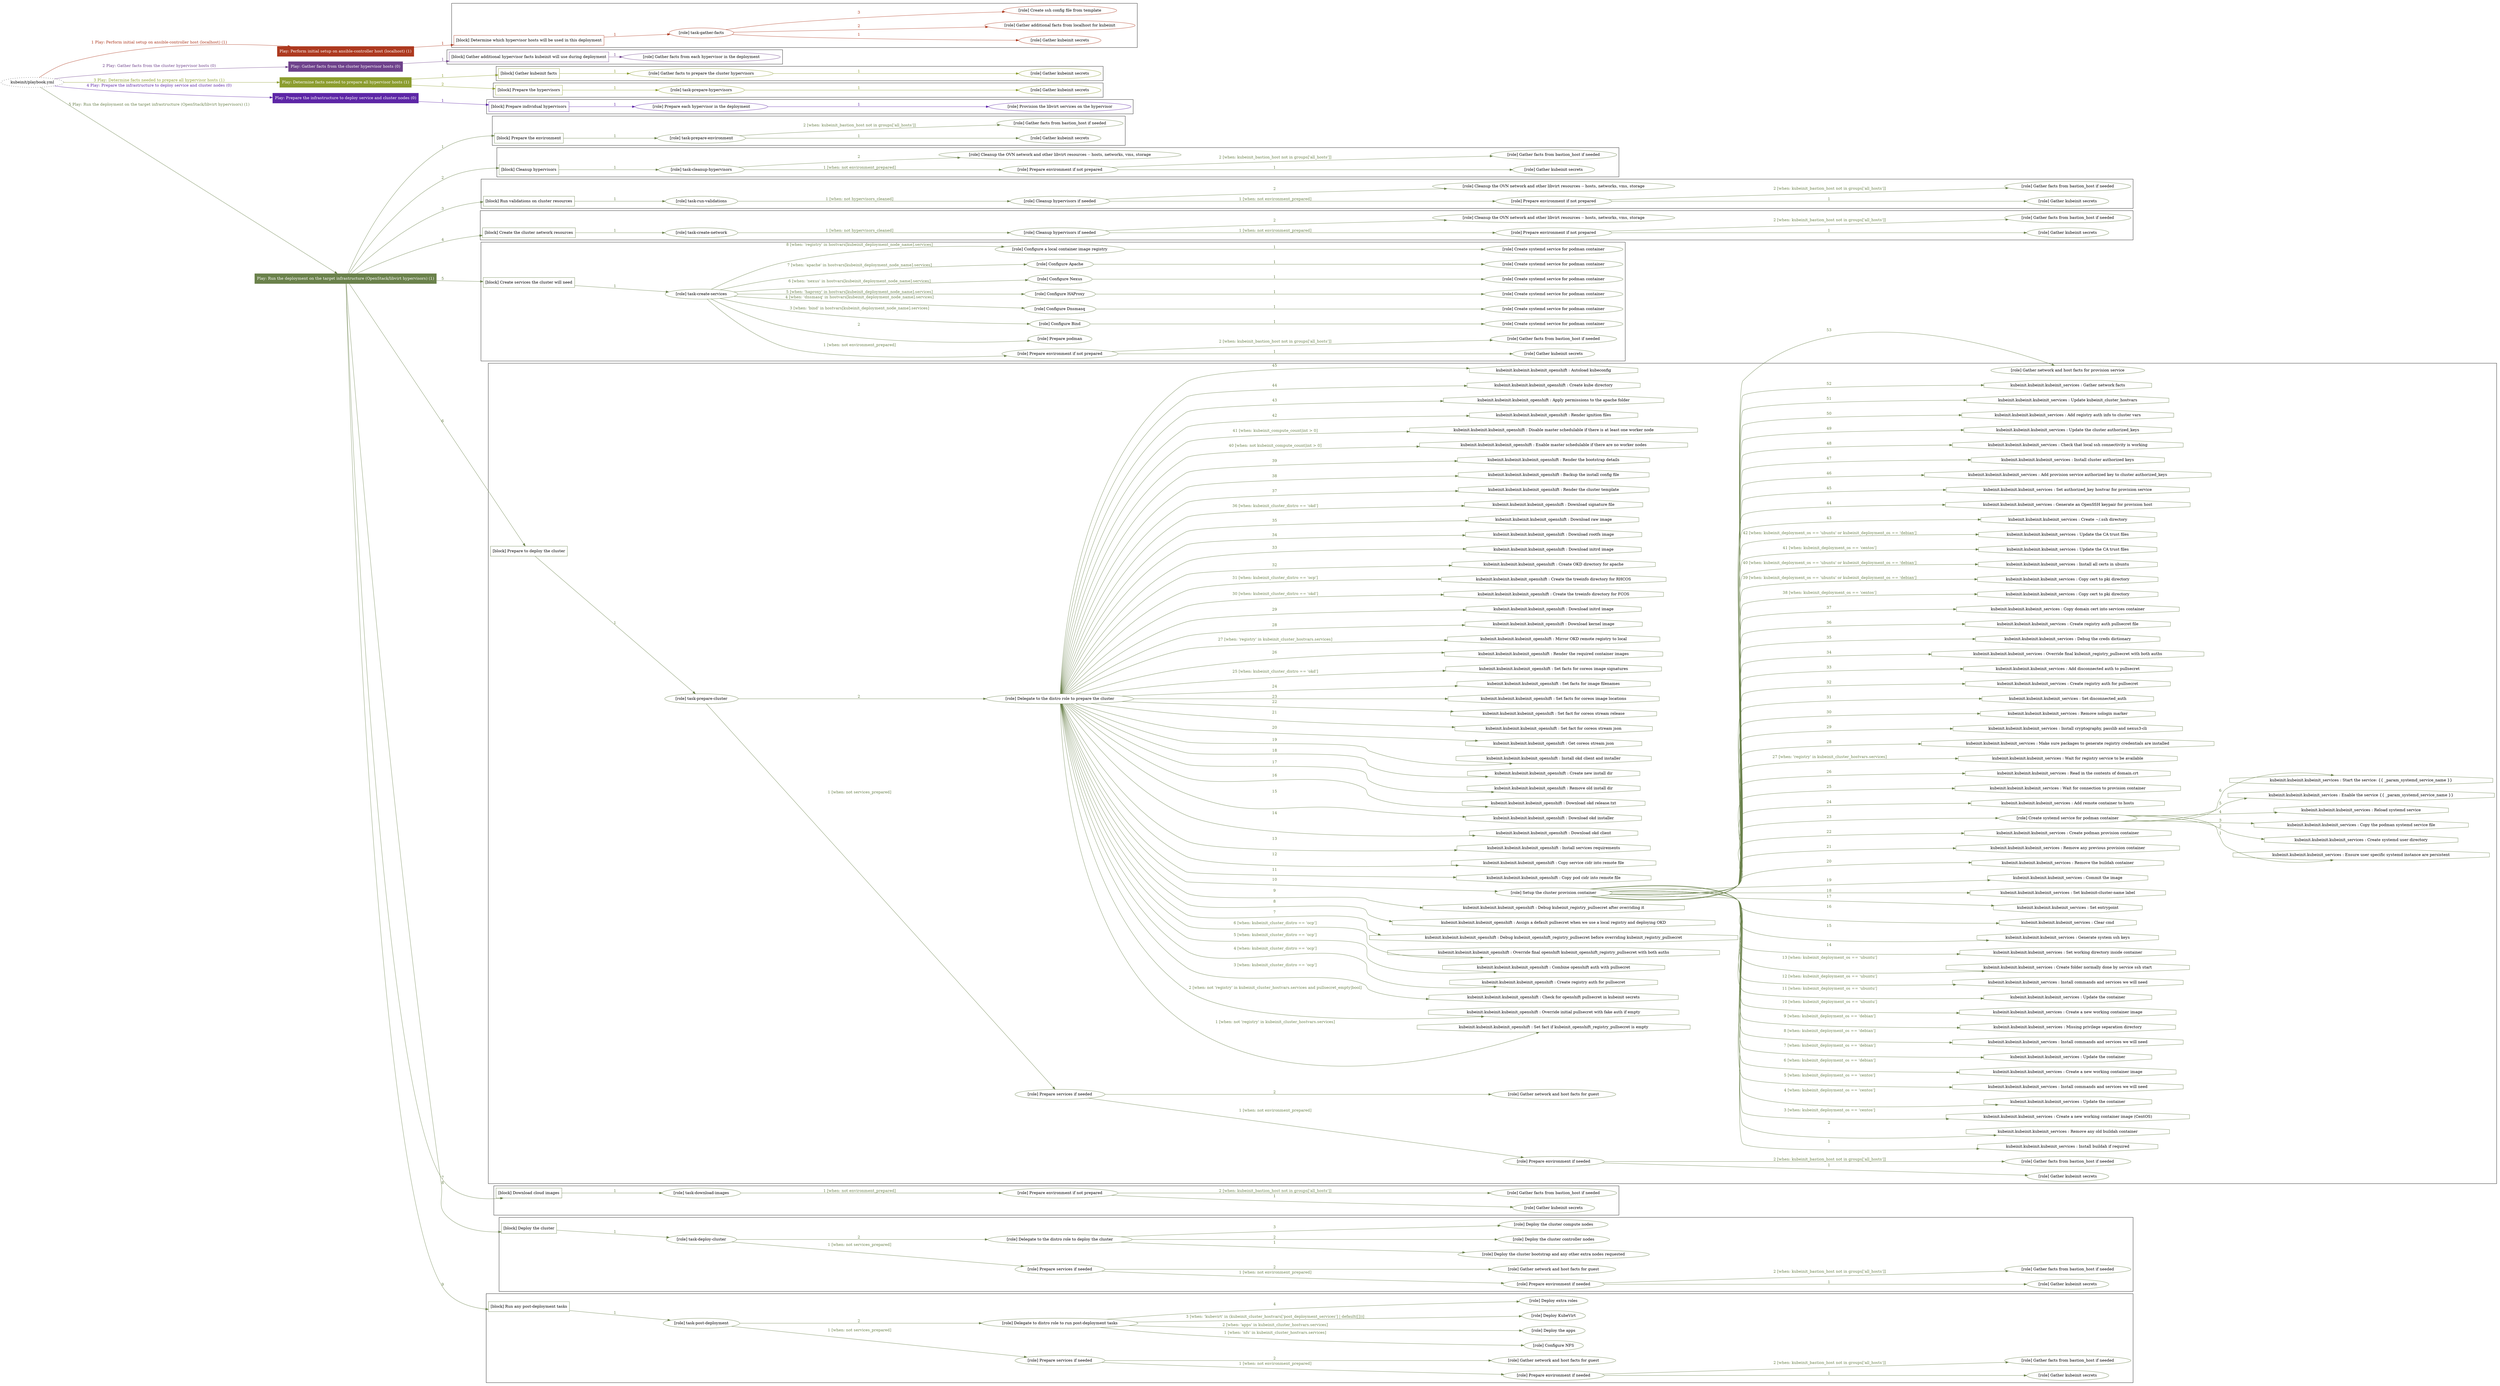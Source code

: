 digraph {
	graph [concentrate=true ordering=in rankdir=LR ratio=fill]
	edge [esep=5 sep=10]
	"kubeinit/playbook.yml" [URL="/home/runner/work/kubeinit/kubeinit/kubeinit/playbook.yml" id=playbook_8a4923d9 style=dotted]
	"kubeinit/playbook.yml" -> play_d3245e2f [label="1 Play: Perform initial setup on ansible-controller host (localhost) (1)" color="#ad391f" fontcolor="#ad391f" id=edge_play_d3245e2f labeltooltip="1 Play: Perform initial setup on ansible-controller host (localhost) (1)" tooltip="1 Play: Perform initial setup on ansible-controller host (localhost) (1)"]
	subgraph "Play: Perform initial setup on ansible-controller host (localhost) (1)" {
		play_d3245e2f [label="Play: Perform initial setup on ansible-controller host (localhost) (1)" URL="/home/runner/work/kubeinit/kubeinit/kubeinit/playbook.yml" color="#ad391f" fontcolor="#ffffff" id=play_d3245e2f shape=box style=filled tooltip=localhost]
		play_d3245e2f -> block_d17b4015 [label=1 color="#ad391f" fontcolor="#ad391f" id=edge_block_d17b4015 labeltooltip=1 tooltip=1]
		subgraph cluster_block_d17b4015 {
			block_d17b4015 [label="[block] Determine which hypervisor hosts will be used in this deployment" URL="/home/runner/work/kubeinit/kubeinit/kubeinit/playbook.yml" color="#ad391f" id=block_d17b4015 labeltooltip="Determine which hypervisor hosts will be used in this deployment" shape=box tooltip="Determine which hypervisor hosts will be used in this deployment"]
			block_d17b4015 -> role_0afe1531 [label="1 " color="#ad391f" fontcolor="#ad391f" id=edge_role_0afe1531 labeltooltip="1 " tooltip="1 "]
			subgraph "task-gather-facts" {
				role_0afe1531 [label="[role] task-gather-facts" URL="/home/runner/work/kubeinit/kubeinit/kubeinit/playbook.yml" color="#ad391f" id=role_0afe1531 tooltip="task-gather-facts"]
				role_0afe1531 -> role_23fa4a50 [label="1 " color="#ad391f" fontcolor="#ad391f" id=edge_role_23fa4a50 labeltooltip="1 " tooltip="1 "]
				subgraph "Gather kubeinit secrets" {
					role_23fa4a50 [label="[role] Gather kubeinit secrets" URL="/home/runner/.ansible/collections/ansible_collections/kubeinit/kubeinit/roles/kubeinit_prepare/tasks/build_hypervisors_group.yml" color="#ad391f" id=role_23fa4a50 tooltip="Gather kubeinit secrets"]
				}
				role_0afe1531 -> role_2b269b76 [label="2 " color="#ad391f" fontcolor="#ad391f" id=edge_role_2b269b76 labeltooltip="2 " tooltip="2 "]
				subgraph "Gather additional facts from localhost for kubeinit" {
					role_2b269b76 [label="[role] Gather additional facts from localhost for kubeinit" URL="/home/runner/.ansible/collections/ansible_collections/kubeinit/kubeinit/roles/kubeinit_prepare/tasks/build_hypervisors_group.yml" color="#ad391f" id=role_2b269b76 tooltip="Gather additional facts from localhost for kubeinit"]
				}
				role_0afe1531 -> role_af71a2d1 [label="3 " color="#ad391f" fontcolor="#ad391f" id=edge_role_af71a2d1 labeltooltip="3 " tooltip="3 "]
				subgraph "Create ssh config file from template" {
					role_af71a2d1 [label="[role] Create ssh config file from template" URL="/home/runner/.ansible/collections/ansible_collections/kubeinit/kubeinit/roles/kubeinit_prepare/tasks/build_hypervisors_group.yml" color="#ad391f" id=role_af71a2d1 tooltip="Create ssh config file from template"]
				}
			}
		}
	}
	"kubeinit/playbook.yml" -> play_15c116b8 [label="2 Play: Gather facts from the cluster hypervisor hosts (0)" color="#6e418b" fontcolor="#6e418b" id=edge_play_15c116b8 labeltooltip="2 Play: Gather facts from the cluster hypervisor hosts (0)" tooltip="2 Play: Gather facts from the cluster hypervisor hosts (0)"]
	subgraph "Play: Gather facts from the cluster hypervisor hosts (0)" {
		play_15c116b8 [label="Play: Gather facts from the cluster hypervisor hosts (0)" URL="/home/runner/work/kubeinit/kubeinit/kubeinit/playbook.yml" color="#6e418b" fontcolor="#ffffff" id=play_15c116b8 shape=box style=filled tooltip="Play: Gather facts from the cluster hypervisor hosts (0)"]
		play_15c116b8 -> block_0b7bc1c8 [label=1 color="#6e418b" fontcolor="#6e418b" id=edge_block_0b7bc1c8 labeltooltip=1 tooltip=1]
		subgraph cluster_block_0b7bc1c8 {
			block_0b7bc1c8 [label="[block] Gather additional hypervisor facts kubeinit will use during deployment" URL="/home/runner/work/kubeinit/kubeinit/kubeinit/playbook.yml" color="#6e418b" id=block_0b7bc1c8 labeltooltip="Gather additional hypervisor facts kubeinit will use during deployment" shape=box tooltip="Gather additional hypervisor facts kubeinit will use during deployment"]
			block_0b7bc1c8 -> role_39a1bb31 [label="1 " color="#6e418b" fontcolor="#6e418b" id=edge_role_39a1bb31 labeltooltip="1 " tooltip="1 "]
			subgraph "Gather facts from each hypervisor in the deployment" {
				role_39a1bb31 [label="[role] Gather facts from each hypervisor in the deployment" URL="/home/runner/work/kubeinit/kubeinit/kubeinit/playbook.yml" color="#6e418b" id=role_39a1bb31 tooltip="Gather facts from each hypervisor in the deployment"]
			}
		}
	}
	"kubeinit/playbook.yml" -> play_bfef8f5c [label="3 Play: Determine facts needed to prepare all hypervisor hosts (1)" color="#8c9d2f" fontcolor="#8c9d2f" id=edge_play_bfef8f5c labeltooltip="3 Play: Determine facts needed to prepare all hypervisor hosts (1)" tooltip="3 Play: Determine facts needed to prepare all hypervisor hosts (1)"]
	subgraph "Play: Determine facts needed to prepare all hypervisor hosts (1)" {
		play_bfef8f5c [label="Play: Determine facts needed to prepare all hypervisor hosts (1)" URL="/home/runner/work/kubeinit/kubeinit/kubeinit/playbook.yml" color="#8c9d2f" fontcolor="#ffffff" id=play_bfef8f5c shape=box style=filled tooltip=localhost]
		play_bfef8f5c -> block_7868a0c0 [label=1 color="#8c9d2f" fontcolor="#8c9d2f" id=edge_block_7868a0c0 labeltooltip=1 tooltip=1]
		subgraph cluster_block_7868a0c0 {
			block_7868a0c0 [label="[block] Gather kubeinit facts" URL="/home/runner/work/kubeinit/kubeinit/kubeinit/playbook.yml" color="#8c9d2f" id=block_7868a0c0 labeltooltip="Gather kubeinit facts" shape=box tooltip="Gather kubeinit facts"]
			block_7868a0c0 -> role_11d9894f [label="1 " color="#8c9d2f" fontcolor="#8c9d2f" id=edge_role_11d9894f labeltooltip="1 " tooltip="1 "]
			subgraph "Gather facts to prepare the cluster hypervisors" {
				role_11d9894f [label="[role] Gather facts to prepare the cluster hypervisors" URL="/home/runner/work/kubeinit/kubeinit/kubeinit/playbook.yml" color="#8c9d2f" id=role_11d9894f tooltip="Gather facts to prepare the cluster hypervisors"]
				role_11d9894f -> role_34643491 [label="1 " color="#8c9d2f" fontcolor="#8c9d2f" id=edge_role_34643491 labeltooltip="1 " tooltip="1 "]
				subgraph "Gather kubeinit secrets" {
					role_34643491 [label="[role] Gather kubeinit secrets" URL="/home/runner/.ansible/collections/ansible_collections/kubeinit/kubeinit/roles/kubeinit_prepare/tasks/gather_kubeinit_facts.yml" color="#8c9d2f" id=role_34643491 tooltip="Gather kubeinit secrets"]
				}
			}
		}
		play_bfef8f5c -> block_2abca9ff [label=2 color="#8c9d2f" fontcolor="#8c9d2f" id=edge_block_2abca9ff labeltooltip=2 tooltip=2]
		subgraph cluster_block_2abca9ff {
			block_2abca9ff [label="[block] Prepare the hypervisors" URL="/home/runner/work/kubeinit/kubeinit/kubeinit/playbook.yml" color="#8c9d2f" id=block_2abca9ff labeltooltip="Prepare the hypervisors" shape=box tooltip="Prepare the hypervisors"]
			block_2abca9ff -> role_550728c6 [label="1 " color="#8c9d2f" fontcolor="#8c9d2f" id=edge_role_550728c6 labeltooltip="1 " tooltip="1 "]
			subgraph "task-prepare-hypervisors" {
				role_550728c6 [label="[role] task-prepare-hypervisors" URL="/home/runner/work/kubeinit/kubeinit/kubeinit/playbook.yml" color="#8c9d2f" id=role_550728c6 tooltip="task-prepare-hypervisors"]
				role_550728c6 -> role_ad70747d [label="1 " color="#8c9d2f" fontcolor="#8c9d2f" id=edge_role_ad70747d labeltooltip="1 " tooltip="1 "]
				subgraph "Gather kubeinit secrets" {
					role_ad70747d [label="[role] Gather kubeinit secrets" URL="/home/runner/.ansible/collections/ansible_collections/kubeinit/kubeinit/roles/kubeinit_prepare/tasks/gather_kubeinit_facts.yml" color="#8c9d2f" id=role_ad70747d tooltip="Gather kubeinit secrets"]
				}
			}
		}
	}
	"kubeinit/playbook.yml" -> play_d4518980 [label="4 Play: Prepare the infrastructure to deploy service and cluster nodes (0)" color="#5d26a6" fontcolor="#5d26a6" id=edge_play_d4518980 labeltooltip="4 Play: Prepare the infrastructure to deploy service and cluster nodes (0)" tooltip="4 Play: Prepare the infrastructure to deploy service and cluster nodes (0)"]
	subgraph "Play: Prepare the infrastructure to deploy service and cluster nodes (0)" {
		play_d4518980 [label="Play: Prepare the infrastructure to deploy service and cluster nodes (0)" URL="/home/runner/work/kubeinit/kubeinit/kubeinit/playbook.yml" color="#5d26a6" fontcolor="#ffffff" id=play_d4518980 shape=box style=filled tooltip="Play: Prepare the infrastructure to deploy service and cluster nodes (0)"]
		play_d4518980 -> block_7d0425e1 [label=1 color="#5d26a6" fontcolor="#5d26a6" id=edge_block_7d0425e1 labeltooltip=1 tooltip=1]
		subgraph cluster_block_7d0425e1 {
			block_7d0425e1 [label="[block] Prepare individual hypervisors" URL="/home/runner/work/kubeinit/kubeinit/kubeinit/playbook.yml" color="#5d26a6" id=block_7d0425e1 labeltooltip="Prepare individual hypervisors" shape=box tooltip="Prepare individual hypervisors"]
			block_7d0425e1 -> role_49462d09 [label="1 " color="#5d26a6" fontcolor="#5d26a6" id=edge_role_49462d09 labeltooltip="1 " tooltip="1 "]
			subgraph "Prepare each hypervisor in the deployment" {
				role_49462d09 [label="[role] Prepare each hypervisor in the deployment" URL="/home/runner/work/kubeinit/kubeinit/kubeinit/playbook.yml" color="#5d26a6" id=role_49462d09 tooltip="Prepare each hypervisor in the deployment"]
				role_49462d09 -> role_6138c6a9 [label="1 " color="#5d26a6" fontcolor="#5d26a6" id=edge_role_6138c6a9 labeltooltip="1 " tooltip="1 "]
				subgraph "Provision the libvirt services on the hypervisor" {
					role_6138c6a9 [label="[role] Provision the libvirt services on the hypervisor" URL="/home/runner/.ansible/collections/ansible_collections/kubeinit/kubeinit/roles/kubeinit_prepare/tasks/prepare_hypervisor.yml" color="#5d26a6" id=role_6138c6a9 tooltip="Provision the libvirt services on the hypervisor"]
				}
			}
		}
	}
	"kubeinit/playbook.yml" -> play_edd78287 [label="5 Play: Run the deployment on the target infrastructure (OpenStack/libvirt hypervisors) (1)" color="#6a814b" fontcolor="#6a814b" id=edge_play_edd78287 labeltooltip="5 Play: Run the deployment on the target infrastructure (OpenStack/libvirt hypervisors) (1)" tooltip="5 Play: Run the deployment on the target infrastructure (OpenStack/libvirt hypervisors) (1)"]
	subgraph "Play: Run the deployment on the target infrastructure (OpenStack/libvirt hypervisors) (1)" {
		play_edd78287 [label="Play: Run the deployment on the target infrastructure (OpenStack/libvirt hypervisors) (1)" URL="/home/runner/work/kubeinit/kubeinit/kubeinit/playbook.yml" color="#6a814b" fontcolor="#ffffff" id=play_edd78287 shape=box style=filled tooltip=localhost]
		play_edd78287 -> block_54ebb4c6 [label=1 color="#6a814b" fontcolor="#6a814b" id=edge_block_54ebb4c6 labeltooltip=1 tooltip=1]
		subgraph cluster_block_54ebb4c6 {
			block_54ebb4c6 [label="[block] Prepare the environment" URL="/home/runner/work/kubeinit/kubeinit/kubeinit/playbook.yml" color="#6a814b" id=block_54ebb4c6 labeltooltip="Prepare the environment" shape=box tooltip="Prepare the environment"]
			block_54ebb4c6 -> role_4104544b [label="1 " color="#6a814b" fontcolor="#6a814b" id=edge_role_4104544b labeltooltip="1 " tooltip="1 "]
			subgraph "task-prepare-environment" {
				role_4104544b [label="[role] task-prepare-environment" URL="/home/runner/work/kubeinit/kubeinit/kubeinit/playbook.yml" color="#6a814b" id=role_4104544b tooltip="task-prepare-environment"]
				role_4104544b -> role_9c64314f [label="1 " color="#6a814b" fontcolor="#6a814b" id=edge_role_9c64314f labeltooltip="1 " tooltip="1 "]
				subgraph "Gather kubeinit secrets" {
					role_9c64314f [label="[role] Gather kubeinit secrets" URL="/home/runner/.ansible/collections/ansible_collections/kubeinit/kubeinit/roles/kubeinit_prepare/tasks/gather_kubeinit_facts.yml" color="#6a814b" id=role_9c64314f tooltip="Gather kubeinit secrets"]
				}
				role_4104544b -> role_da16a555 [label="2 [when: kubeinit_bastion_host not in groups['all_hosts']]" color="#6a814b" fontcolor="#6a814b" id=edge_role_da16a555 labeltooltip="2 [when: kubeinit_bastion_host not in groups['all_hosts']]" tooltip="2 [when: kubeinit_bastion_host not in groups['all_hosts']]"]
				subgraph "Gather facts from bastion_host if needed" {
					role_da16a555 [label="[role] Gather facts from bastion_host if needed" URL="/home/runner/.ansible/collections/ansible_collections/kubeinit/kubeinit/roles/kubeinit_prepare/tasks/main.yml" color="#6a814b" id=role_da16a555 tooltip="Gather facts from bastion_host if needed"]
				}
			}
		}
		play_edd78287 -> block_590b270c [label=2 color="#6a814b" fontcolor="#6a814b" id=edge_block_590b270c labeltooltip=2 tooltip=2]
		subgraph cluster_block_590b270c {
			block_590b270c [label="[block] Cleanup hypervisors" URL="/home/runner/work/kubeinit/kubeinit/kubeinit/playbook.yml" color="#6a814b" id=block_590b270c labeltooltip="Cleanup hypervisors" shape=box tooltip="Cleanup hypervisors"]
			block_590b270c -> role_d4b47e73 [label="1 " color="#6a814b" fontcolor="#6a814b" id=edge_role_d4b47e73 labeltooltip="1 " tooltip="1 "]
			subgraph "task-cleanup-hypervisors" {
				role_d4b47e73 [label="[role] task-cleanup-hypervisors" URL="/home/runner/work/kubeinit/kubeinit/kubeinit/playbook.yml" color="#6a814b" id=role_d4b47e73 tooltip="task-cleanup-hypervisors"]
				role_d4b47e73 -> role_a85fb181 [label="1 [when: not environment_prepared]" color="#6a814b" fontcolor="#6a814b" id=edge_role_a85fb181 labeltooltip="1 [when: not environment_prepared]" tooltip="1 [when: not environment_prepared]"]
				subgraph "Prepare environment if not prepared" {
					role_a85fb181 [label="[role] Prepare environment if not prepared" URL="/home/runner/.ansible/collections/ansible_collections/kubeinit/kubeinit/roles/kubeinit_libvirt/tasks/cleanup_hypervisors.yml" color="#6a814b" id=role_a85fb181 tooltip="Prepare environment if not prepared"]
					role_a85fb181 -> role_b2a94aaa [label="1 " color="#6a814b" fontcolor="#6a814b" id=edge_role_b2a94aaa labeltooltip="1 " tooltip="1 "]
					subgraph "Gather kubeinit secrets" {
						role_b2a94aaa [label="[role] Gather kubeinit secrets" URL="/home/runner/.ansible/collections/ansible_collections/kubeinit/kubeinit/roles/kubeinit_prepare/tasks/gather_kubeinit_facts.yml" color="#6a814b" id=role_b2a94aaa tooltip="Gather kubeinit secrets"]
					}
					role_a85fb181 -> role_9b0d038a [label="2 [when: kubeinit_bastion_host not in groups['all_hosts']]" color="#6a814b" fontcolor="#6a814b" id=edge_role_9b0d038a labeltooltip="2 [when: kubeinit_bastion_host not in groups['all_hosts']]" tooltip="2 [when: kubeinit_bastion_host not in groups['all_hosts']]"]
					subgraph "Gather facts from bastion_host if needed" {
						role_9b0d038a [label="[role] Gather facts from bastion_host if needed" URL="/home/runner/.ansible/collections/ansible_collections/kubeinit/kubeinit/roles/kubeinit_prepare/tasks/main.yml" color="#6a814b" id=role_9b0d038a tooltip="Gather facts from bastion_host if needed"]
					}
				}
				role_d4b47e73 -> role_4c3d5262 [label="2 " color="#6a814b" fontcolor="#6a814b" id=edge_role_4c3d5262 labeltooltip="2 " tooltip="2 "]
				subgraph "Cleanup the OVN network and other libvirt resources -- hosts, networks, vms, storage" {
					role_4c3d5262 [label="[role] Cleanup the OVN network and other libvirt resources -- hosts, networks, vms, storage" URL="/home/runner/.ansible/collections/ansible_collections/kubeinit/kubeinit/roles/kubeinit_libvirt/tasks/cleanup_hypervisors.yml" color="#6a814b" id=role_4c3d5262 tooltip="Cleanup the OVN network and other libvirt resources -- hosts, networks, vms, storage"]
				}
			}
		}
		play_edd78287 -> block_dab84b78 [label=3 color="#6a814b" fontcolor="#6a814b" id=edge_block_dab84b78 labeltooltip=3 tooltip=3]
		subgraph cluster_block_dab84b78 {
			block_dab84b78 [label="[block] Run validations on cluster resources" URL="/home/runner/work/kubeinit/kubeinit/kubeinit/playbook.yml" color="#6a814b" id=block_dab84b78 labeltooltip="Run validations on cluster resources" shape=box tooltip="Run validations on cluster resources"]
			block_dab84b78 -> role_c6ed5560 [label="1 " color="#6a814b" fontcolor="#6a814b" id=edge_role_c6ed5560 labeltooltip="1 " tooltip="1 "]
			subgraph "task-run-validations" {
				role_c6ed5560 [label="[role] task-run-validations" URL="/home/runner/work/kubeinit/kubeinit/kubeinit/playbook.yml" color="#6a814b" id=role_c6ed5560 tooltip="task-run-validations"]
				role_c6ed5560 -> role_b2d58f3c [label="1 [when: not hypervisors_cleaned]" color="#6a814b" fontcolor="#6a814b" id=edge_role_b2d58f3c labeltooltip="1 [when: not hypervisors_cleaned]" tooltip="1 [when: not hypervisors_cleaned]"]
				subgraph "Cleanup hypervisors if needed" {
					role_b2d58f3c [label="[role] Cleanup hypervisors if needed" URL="/home/runner/.ansible/collections/ansible_collections/kubeinit/kubeinit/roles/kubeinit_validations/tasks/main.yml" color="#6a814b" id=role_b2d58f3c tooltip="Cleanup hypervisors if needed"]
					role_b2d58f3c -> role_9d5183a8 [label="1 [when: not environment_prepared]" color="#6a814b" fontcolor="#6a814b" id=edge_role_9d5183a8 labeltooltip="1 [when: not environment_prepared]" tooltip="1 [when: not environment_prepared]"]
					subgraph "Prepare environment if not prepared" {
						role_9d5183a8 [label="[role] Prepare environment if not prepared" URL="/home/runner/.ansible/collections/ansible_collections/kubeinit/kubeinit/roles/kubeinit_libvirt/tasks/cleanup_hypervisors.yml" color="#6a814b" id=role_9d5183a8 tooltip="Prepare environment if not prepared"]
						role_9d5183a8 -> role_47a827aa [label="1 " color="#6a814b" fontcolor="#6a814b" id=edge_role_47a827aa labeltooltip="1 " tooltip="1 "]
						subgraph "Gather kubeinit secrets" {
							role_47a827aa [label="[role] Gather kubeinit secrets" URL="/home/runner/.ansible/collections/ansible_collections/kubeinit/kubeinit/roles/kubeinit_prepare/tasks/gather_kubeinit_facts.yml" color="#6a814b" id=role_47a827aa tooltip="Gather kubeinit secrets"]
						}
						role_9d5183a8 -> role_5576072e [label="2 [when: kubeinit_bastion_host not in groups['all_hosts']]" color="#6a814b" fontcolor="#6a814b" id=edge_role_5576072e labeltooltip="2 [when: kubeinit_bastion_host not in groups['all_hosts']]" tooltip="2 [when: kubeinit_bastion_host not in groups['all_hosts']]"]
						subgraph "Gather facts from bastion_host if needed" {
							role_5576072e [label="[role] Gather facts from bastion_host if needed" URL="/home/runner/.ansible/collections/ansible_collections/kubeinit/kubeinit/roles/kubeinit_prepare/tasks/main.yml" color="#6a814b" id=role_5576072e tooltip="Gather facts from bastion_host if needed"]
						}
					}
					role_b2d58f3c -> role_e151a9df [label="2 " color="#6a814b" fontcolor="#6a814b" id=edge_role_e151a9df labeltooltip="2 " tooltip="2 "]
					subgraph "Cleanup the OVN network and other libvirt resources -- hosts, networks, vms, storage" {
						role_e151a9df [label="[role] Cleanup the OVN network and other libvirt resources -- hosts, networks, vms, storage" URL="/home/runner/.ansible/collections/ansible_collections/kubeinit/kubeinit/roles/kubeinit_libvirt/tasks/cleanup_hypervisors.yml" color="#6a814b" id=role_e151a9df tooltip="Cleanup the OVN network and other libvirt resources -- hosts, networks, vms, storage"]
					}
				}
			}
		}
		play_edd78287 -> block_ad15cf4c [label=4 color="#6a814b" fontcolor="#6a814b" id=edge_block_ad15cf4c labeltooltip=4 tooltip=4]
		subgraph cluster_block_ad15cf4c {
			block_ad15cf4c [label="[block] Create the cluster network resources" URL="/home/runner/work/kubeinit/kubeinit/kubeinit/playbook.yml" color="#6a814b" id=block_ad15cf4c labeltooltip="Create the cluster network resources" shape=box tooltip="Create the cluster network resources"]
			block_ad15cf4c -> role_c170020b [label="1 " color="#6a814b" fontcolor="#6a814b" id=edge_role_c170020b labeltooltip="1 " tooltip="1 "]
			subgraph "task-create-network" {
				role_c170020b [label="[role] task-create-network" URL="/home/runner/work/kubeinit/kubeinit/kubeinit/playbook.yml" color="#6a814b" id=role_c170020b tooltip="task-create-network"]
				role_c170020b -> role_460e0d74 [label="1 [when: not hypervisors_cleaned]" color="#6a814b" fontcolor="#6a814b" id=edge_role_460e0d74 labeltooltip="1 [when: not hypervisors_cleaned]" tooltip="1 [when: not hypervisors_cleaned]"]
				subgraph "Cleanup hypervisors if needed" {
					role_460e0d74 [label="[role] Cleanup hypervisors if needed" URL="/home/runner/.ansible/collections/ansible_collections/kubeinit/kubeinit/roles/kubeinit_libvirt/tasks/create_network.yml" color="#6a814b" id=role_460e0d74 tooltip="Cleanup hypervisors if needed"]
					role_460e0d74 -> role_8384434a [label="1 [when: not environment_prepared]" color="#6a814b" fontcolor="#6a814b" id=edge_role_8384434a labeltooltip="1 [when: not environment_prepared]" tooltip="1 [when: not environment_prepared]"]
					subgraph "Prepare environment if not prepared" {
						role_8384434a [label="[role] Prepare environment if not prepared" URL="/home/runner/.ansible/collections/ansible_collections/kubeinit/kubeinit/roles/kubeinit_libvirt/tasks/cleanup_hypervisors.yml" color="#6a814b" id=role_8384434a tooltip="Prepare environment if not prepared"]
						role_8384434a -> role_8a2217b9 [label="1 " color="#6a814b" fontcolor="#6a814b" id=edge_role_8a2217b9 labeltooltip="1 " tooltip="1 "]
						subgraph "Gather kubeinit secrets" {
							role_8a2217b9 [label="[role] Gather kubeinit secrets" URL="/home/runner/.ansible/collections/ansible_collections/kubeinit/kubeinit/roles/kubeinit_prepare/tasks/gather_kubeinit_facts.yml" color="#6a814b" id=role_8a2217b9 tooltip="Gather kubeinit secrets"]
						}
						role_8384434a -> role_f13edaf9 [label="2 [when: kubeinit_bastion_host not in groups['all_hosts']]" color="#6a814b" fontcolor="#6a814b" id=edge_role_f13edaf9 labeltooltip="2 [when: kubeinit_bastion_host not in groups['all_hosts']]" tooltip="2 [when: kubeinit_bastion_host not in groups['all_hosts']]"]
						subgraph "Gather facts from bastion_host if needed" {
							role_f13edaf9 [label="[role] Gather facts from bastion_host if needed" URL="/home/runner/.ansible/collections/ansible_collections/kubeinit/kubeinit/roles/kubeinit_prepare/tasks/main.yml" color="#6a814b" id=role_f13edaf9 tooltip="Gather facts from bastion_host if needed"]
						}
					}
					role_460e0d74 -> role_77ae4a1b [label="2 " color="#6a814b" fontcolor="#6a814b" id=edge_role_77ae4a1b labeltooltip="2 " tooltip="2 "]
					subgraph "Cleanup the OVN network and other libvirt resources -- hosts, networks, vms, storage" {
						role_77ae4a1b [label="[role] Cleanup the OVN network and other libvirt resources -- hosts, networks, vms, storage" URL="/home/runner/.ansible/collections/ansible_collections/kubeinit/kubeinit/roles/kubeinit_libvirt/tasks/cleanup_hypervisors.yml" color="#6a814b" id=role_77ae4a1b tooltip="Cleanup the OVN network and other libvirt resources -- hosts, networks, vms, storage"]
					}
				}
			}
		}
		play_edd78287 -> block_804d0358 [label=5 color="#6a814b" fontcolor="#6a814b" id=edge_block_804d0358 labeltooltip=5 tooltip=5]
		subgraph cluster_block_804d0358 {
			block_804d0358 [label="[block] Create services the cluster will need" URL="/home/runner/work/kubeinit/kubeinit/kubeinit/playbook.yml" color="#6a814b" id=block_804d0358 labeltooltip="Create services the cluster will need" shape=box tooltip="Create services the cluster will need"]
			block_804d0358 -> role_81b1659b [label="1 " color="#6a814b" fontcolor="#6a814b" id=edge_role_81b1659b labeltooltip="1 " tooltip="1 "]
			subgraph "task-create-services" {
				role_81b1659b [label="[role] task-create-services" URL="/home/runner/work/kubeinit/kubeinit/kubeinit/playbook.yml" color="#6a814b" id=role_81b1659b tooltip="task-create-services"]
				role_81b1659b -> role_90f27eca [label="1 [when: not environment_prepared]" color="#6a814b" fontcolor="#6a814b" id=edge_role_90f27eca labeltooltip="1 [when: not environment_prepared]" tooltip="1 [when: not environment_prepared]"]
				subgraph "Prepare environment if not prepared" {
					role_90f27eca [label="[role] Prepare environment if not prepared" URL="/home/runner/.ansible/collections/ansible_collections/kubeinit/kubeinit/roles/kubeinit_services/tasks/main.yml" color="#6a814b" id=role_90f27eca tooltip="Prepare environment if not prepared"]
					role_90f27eca -> role_2eaf6405 [label="1 " color="#6a814b" fontcolor="#6a814b" id=edge_role_2eaf6405 labeltooltip="1 " tooltip="1 "]
					subgraph "Gather kubeinit secrets" {
						role_2eaf6405 [label="[role] Gather kubeinit secrets" URL="/home/runner/.ansible/collections/ansible_collections/kubeinit/kubeinit/roles/kubeinit_prepare/tasks/gather_kubeinit_facts.yml" color="#6a814b" id=role_2eaf6405 tooltip="Gather kubeinit secrets"]
					}
					role_90f27eca -> role_adb701e6 [label="2 [when: kubeinit_bastion_host not in groups['all_hosts']]" color="#6a814b" fontcolor="#6a814b" id=edge_role_adb701e6 labeltooltip="2 [when: kubeinit_bastion_host not in groups['all_hosts']]" tooltip="2 [when: kubeinit_bastion_host not in groups['all_hosts']]"]
					subgraph "Gather facts from bastion_host if needed" {
						role_adb701e6 [label="[role] Gather facts from bastion_host if needed" URL="/home/runner/.ansible/collections/ansible_collections/kubeinit/kubeinit/roles/kubeinit_prepare/tasks/main.yml" color="#6a814b" id=role_adb701e6 tooltip="Gather facts from bastion_host if needed"]
					}
				}
				role_81b1659b -> role_3cc9b2bb [label="2 " color="#6a814b" fontcolor="#6a814b" id=edge_role_3cc9b2bb labeltooltip="2 " tooltip="2 "]
				subgraph "Prepare podman" {
					role_3cc9b2bb [label="[role] Prepare podman" URL="/home/runner/.ansible/collections/ansible_collections/kubeinit/kubeinit/roles/kubeinit_services/tasks/00_create_service_pod.yml" color="#6a814b" id=role_3cc9b2bb tooltip="Prepare podman"]
				}
				role_81b1659b -> role_4b5c4bc2 [label="3 [when: 'bind' in hostvars[kubeinit_deployment_node_name].services]" color="#6a814b" fontcolor="#6a814b" id=edge_role_4b5c4bc2 labeltooltip="3 [when: 'bind' in hostvars[kubeinit_deployment_node_name].services]" tooltip="3 [when: 'bind' in hostvars[kubeinit_deployment_node_name].services]"]
				subgraph "Configure Bind" {
					role_4b5c4bc2 [label="[role] Configure Bind" URL="/home/runner/.ansible/collections/ansible_collections/kubeinit/kubeinit/roles/kubeinit_services/tasks/start_services_containers.yml" color="#6a814b" id=role_4b5c4bc2 tooltip="Configure Bind"]
					role_4b5c4bc2 -> role_fd7c383c [label="1 " color="#6a814b" fontcolor="#6a814b" id=edge_role_fd7c383c labeltooltip="1 " tooltip="1 "]
					subgraph "Create systemd service for podman container" {
						role_fd7c383c [label="[role] Create systemd service for podman container" URL="/home/runner/.ansible/collections/ansible_collections/kubeinit/kubeinit/roles/kubeinit_bind/tasks/main.yml" color="#6a814b" id=role_fd7c383c tooltip="Create systemd service for podman container"]
					}
				}
				role_81b1659b -> role_2916ab87 [label="4 [when: 'dnsmasq' in hostvars[kubeinit_deployment_node_name].services]" color="#6a814b" fontcolor="#6a814b" id=edge_role_2916ab87 labeltooltip="4 [when: 'dnsmasq' in hostvars[kubeinit_deployment_node_name].services]" tooltip="4 [when: 'dnsmasq' in hostvars[kubeinit_deployment_node_name].services]"]
				subgraph "Configure Dnsmasq" {
					role_2916ab87 [label="[role] Configure Dnsmasq" URL="/home/runner/.ansible/collections/ansible_collections/kubeinit/kubeinit/roles/kubeinit_services/tasks/start_services_containers.yml" color="#6a814b" id=role_2916ab87 tooltip="Configure Dnsmasq"]
					role_2916ab87 -> role_87f767db [label="1 " color="#6a814b" fontcolor="#6a814b" id=edge_role_87f767db labeltooltip="1 " tooltip="1 "]
					subgraph "Create systemd service for podman container" {
						role_87f767db [label="[role] Create systemd service for podman container" URL="/home/runner/.ansible/collections/ansible_collections/kubeinit/kubeinit/roles/kubeinit_dnsmasq/tasks/main.yml" color="#6a814b" id=role_87f767db tooltip="Create systemd service for podman container"]
					}
				}
				role_81b1659b -> role_2e6d237a [label="5 [when: 'haproxy' in hostvars[kubeinit_deployment_node_name].services]" color="#6a814b" fontcolor="#6a814b" id=edge_role_2e6d237a labeltooltip="5 [when: 'haproxy' in hostvars[kubeinit_deployment_node_name].services]" tooltip="5 [when: 'haproxy' in hostvars[kubeinit_deployment_node_name].services]"]
				subgraph "Configure HAProxy" {
					role_2e6d237a [label="[role] Configure HAProxy" URL="/home/runner/.ansible/collections/ansible_collections/kubeinit/kubeinit/roles/kubeinit_services/tasks/start_services_containers.yml" color="#6a814b" id=role_2e6d237a tooltip="Configure HAProxy"]
					role_2e6d237a -> role_92223ff9 [label="1 " color="#6a814b" fontcolor="#6a814b" id=edge_role_92223ff9 labeltooltip="1 " tooltip="1 "]
					subgraph "Create systemd service for podman container" {
						role_92223ff9 [label="[role] Create systemd service for podman container" URL="/home/runner/.ansible/collections/ansible_collections/kubeinit/kubeinit/roles/kubeinit_haproxy/tasks/main.yml" color="#6a814b" id=role_92223ff9 tooltip="Create systemd service for podman container"]
					}
				}
				role_81b1659b -> role_ef3b1ce1 [label="6 [when: 'nexus' in hostvars[kubeinit_deployment_node_name].services]" color="#6a814b" fontcolor="#6a814b" id=edge_role_ef3b1ce1 labeltooltip="6 [when: 'nexus' in hostvars[kubeinit_deployment_node_name].services]" tooltip="6 [when: 'nexus' in hostvars[kubeinit_deployment_node_name].services]"]
				subgraph "Configure Nexus" {
					role_ef3b1ce1 [label="[role] Configure Nexus" URL="/home/runner/.ansible/collections/ansible_collections/kubeinit/kubeinit/roles/kubeinit_services/tasks/start_services_containers.yml" color="#6a814b" id=role_ef3b1ce1 tooltip="Configure Nexus"]
					role_ef3b1ce1 -> role_5100101c [label="1 " color="#6a814b" fontcolor="#6a814b" id=edge_role_5100101c labeltooltip="1 " tooltip="1 "]
					subgraph "Create systemd service for podman container" {
						role_5100101c [label="[role] Create systemd service for podman container" URL="/home/runner/.ansible/collections/ansible_collections/kubeinit/kubeinit/roles/kubeinit_nexus/tasks/main.yml" color="#6a814b" id=role_5100101c tooltip="Create systemd service for podman container"]
					}
				}
				role_81b1659b -> role_6d07645f [label="7 [when: 'apache' in hostvars[kubeinit_deployment_node_name].services]" color="#6a814b" fontcolor="#6a814b" id=edge_role_6d07645f labeltooltip="7 [when: 'apache' in hostvars[kubeinit_deployment_node_name].services]" tooltip="7 [when: 'apache' in hostvars[kubeinit_deployment_node_name].services]"]
				subgraph "Configure Apache" {
					role_6d07645f [label="[role] Configure Apache" URL="/home/runner/.ansible/collections/ansible_collections/kubeinit/kubeinit/roles/kubeinit_services/tasks/start_services_containers.yml" color="#6a814b" id=role_6d07645f tooltip="Configure Apache"]
					role_6d07645f -> role_bbb03779 [label="1 " color="#6a814b" fontcolor="#6a814b" id=edge_role_bbb03779 labeltooltip="1 " tooltip="1 "]
					subgraph "Create systemd service for podman container" {
						role_bbb03779 [label="[role] Create systemd service for podman container" URL="/home/runner/.ansible/collections/ansible_collections/kubeinit/kubeinit/roles/kubeinit_apache/tasks/main.yml" color="#6a814b" id=role_bbb03779 tooltip="Create systemd service for podman container"]
					}
				}
				role_81b1659b -> role_4b1ca583 [label="8 [when: 'registry' in hostvars[kubeinit_deployment_node_name].services]" color="#6a814b" fontcolor="#6a814b" id=edge_role_4b1ca583 labeltooltip="8 [when: 'registry' in hostvars[kubeinit_deployment_node_name].services]" tooltip="8 [when: 'registry' in hostvars[kubeinit_deployment_node_name].services]"]
				subgraph "Configure a local container image registry" {
					role_4b1ca583 [label="[role] Configure a local container image registry" URL="/home/runner/.ansible/collections/ansible_collections/kubeinit/kubeinit/roles/kubeinit_services/tasks/start_services_containers.yml" color="#6a814b" id=role_4b1ca583 tooltip="Configure a local container image registry"]
					role_4b1ca583 -> role_99b22423 [label="1 " color="#6a814b" fontcolor="#6a814b" id=edge_role_99b22423 labeltooltip="1 " tooltip="1 "]
					subgraph "Create systemd service for podman container" {
						role_99b22423 [label="[role] Create systemd service for podman container" URL="/home/runner/.ansible/collections/ansible_collections/kubeinit/kubeinit/roles/kubeinit_registry/tasks/main.yml" color="#6a814b" id=role_99b22423 tooltip="Create systemd service for podman container"]
					}
				}
			}
		}
		play_edd78287 -> block_a2928528 [label=6 color="#6a814b" fontcolor="#6a814b" id=edge_block_a2928528 labeltooltip=6 tooltip=6]
		subgraph cluster_block_a2928528 {
			block_a2928528 [label="[block] Prepare to deploy the cluster" URL="/home/runner/work/kubeinit/kubeinit/kubeinit/playbook.yml" color="#6a814b" id=block_a2928528 labeltooltip="Prepare to deploy the cluster" shape=box tooltip="Prepare to deploy the cluster"]
			block_a2928528 -> role_a3e4dd49 [label="1 " color="#6a814b" fontcolor="#6a814b" id=edge_role_a3e4dd49 labeltooltip="1 " tooltip="1 "]
			subgraph "task-prepare-cluster" {
				role_a3e4dd49 [label="[role] task-prepare-cluster" URL="/home/runner/work/kubeinit/kubeinit/kubeinit/playbook.yml" color="#6a814b" id=role_a3e4dd49 tooltip="task-prepare-cluster"]
				role_a3e4dd49 -> role_535aa9c3 [label="1 [when: not services_prepared]" color="#6a814b" fontcolor="#6a814b" id=edge_role_535aa9c3 labeltooltip="1 [when: not services_prepared]" tooltip="1 [when: not services_prepared]"]
				subgraph "Prepare services if needed" {
					role_535aa9c3 [label="[role] Prepare services if needed" URL="/home/runner/.ansible/collections/ansible_collections/kubeinit/kubeinit/roles/kubeinit_prepare/tasks/prepare_cluster.yml" color="#6a814b" id=role_535aa9c3 tooltip="Prepare services if needed"]
					role_535aa9c3 -> role_5df62240 [label="1 [when: not environment_prepared]" color="#6a814b" fontcolor="#6a814b" id=edge_role_5df62240 labeltooltip="1 [when: not environment_prepared]" tooltip="1 [when: not environment_prepared]"]
					subgraph "Prepare environment if needed" {
						role_5df62240 [label="[role] Prepare environment if needed" URL="/home/runner/.ansible/collections/ansible_collections/kubeinit/kubeinit/roles/kubeinit_services/tasks/prepare_services.yml" color="#6a814b" id=role_5df62240 tooltip="Prepare environment if needed"]
						role_5df62240 -> role_5080744b [label="1 " color="#6a814b" fontcolor="#6a814b" id=edge_role_5080744b labeltooltip="1 " tooltip="1 "]
						subgraph "Gather kubeinit secrets" {
							role_5080744b [label="[role] Gather kubeinit secrets" URL="/home/runner/.ansible/collections/ansible_collections/kubeinit/kubeinit/roles/kubeinit_prepare/tasks/gather_kubeinit_facts.yml" color="#6a814b" id=role_5080744b tooltip="Gather kubeinit secrets"]
						}
						role_5df62240 -> role_0a7f7e13 [label="2 [when: kubeinit_bastion_host not in groups['all_hosts']]" color="#6a814b" fontcolor="#6a814b" id=edge_role_0a7f7e13 labeltooltip="2 [when: kubeinit_bastion_host not in groups['all_hosts']]" tooltip="2 [when: kubeinit_bastion_host not in groups['all_hosts']]"]
						subgraph "Gather facts from bastion_host if needed" {
							role_0a7f7e13 [label="[role] Gather facts from bastion_host if needed" URL="/home/runner/.ansible/collections/ansible_collections/kubeinit/kubeinit/roles/kubeinit_prepare/tasks/main.yml" color="#6a814b" id=role_0a7f7e13 tooltip="Gather facts from bastion_host if needed"]
						}
					}
					role_535aa9c3 -> role_ed05d4d6 [label="2 " color="#6a814b" fontcolor="#6a814b" id=edge_role_ed05d4d6 labeltooltip="2 " tooltip="2 "]
					subgraph "Gather network and host facts for guest" {
						role_ed05d4d6 [label="[role] Gather network and host facts for guest" URL="/home/runner/.ansible/collections/ansible_collections/kubeinit/kubeinit/roles/kubeinit_services/tasks/prepare_services.yml" color="#6a814b" id=role_ed05d4d6 tooltip="Gather network and host facts for guest"]
					}
				}
				role_a3e4dd49 -> role_f3465f6c [label="2 " color="#6a814b" fontcolor="#6a814b" id=edge_role_f3465f6c labeltooltip="2 " tooltip="2 "]
				subgraph "Delegate to the distro role to prepare the cluster" {
					role_f3465f6c [label="[role] Delegate to the distro role to prepare the cluster" URL="/home/runner/.ansible/collections/ansible_collections/kubeinit/kubeinit/roles/kubeinit_prepare/tasks/prepare_cluster.yml" color="#6a814b" id=role_f3465f6c tooltip="Delegate to the distro role to prepare the cluster"]
					task_78630ff5 [label="kubeinit.kubeinit.kubeinit_openshift : Set fact if kubeinit_openshift_registry_pullsecret is empty" URL="/home/runner/.ansible/collections/ansible_collections/kubeinit/kubeinit/roles/kubeinit_openshift/tasks/prepare_cluster.yml" color="#6a814b" id=task_78630ff5 shape=octagon tooltip="kubeinit.kubeinit.kubeinit_openshift : Set fact if kubeinit_openshift_registry_pullsecret is empty"]
					role_f3465f6c -> task_78630ff5 [label="1 [when: not 'registry' in kubeinit_cluster_hostvars.services]" color="#6a814b" fontcolor="#6a814b" id=edge_task_78630ff5 labeltooltip="1 [when: not 'registry' in kubeinit_cluster_hostvars.services]" tooltip="1 [when: not 'registry' in kubeinit_cluster_hostvars.services]"]
					task_2c476f58 [label="kubeinit.kubeinit.kubeinit_openshift : Override initial pullsecret with fake auth if empty" URL="/home/runner/.ansible/collections/ansible_collections/kubeinit/kubeinit/roles/kubeinit_openshift/tasks/prepare_cluster.yml" color="#6a814b" id=task_2c476f58 shape=octagon tooltip="kubeinit.kubeinit.kubeinit_openshift : Override initial pullsecret with fake auth if empty"]
					role_f3465f6c -> task_2c476f58 [label="2 [when: not 'registry' in kubeinit_cluster_hostvars.services and pullsecret_empty|bool]" color="#6a814b" fontcolor="#6a814b" id=edge_task_2c476f58 labeltooltip="2 [when: not 'registry' in kubeinit_cluster_hostvars.services and pullsecret_empty|bool]" tooltip="2 [when: not 'registry' in kubeinit_cluster_hostvars.services and pullsecret_empty|bool]"]
					task_b9ce5116 [label="kubeinit.kubeinit.kubeinit_openshift : Check for openshift pullsecret in kubeinit secrets" URL="/home/runner/.ansible/collections/ansible_collections/kubeinit/kubeinit/roles/kubeinit_openshift/tasks/prepare_cluster.yml" color="#6a814b" id=task_b9ce5116 shape=octagon tooltip="kubeinit.kubeinit.kubeinit_openshift : Check for openshift pullsecret in kubeinit secrets"]
					role_f3465f6c -> task_b9ce5116 [label="3 [when: kubeinit_cluster_distro == 'ocp']" color="#6a814b" fontcolor="#6a814b" id=edge_task_b9ce5116 labeltooltip="3 [when: kubeinit_cluster_distro == 'ocp']" tooltip="3 [when: kubeinit_cluster_distro == 'ocp']"]
					task_22737e21 [label="kubeinit.kubeinit.kubeinit_openshift : Create registry auth for pullsecret" URL="/home/runner/.ansible/collections/ansible_collections/kubeinit/kubeinit/roles/kubeinit_openshift/tasks/prepare_cluster.yml" color="#6a814b" id=task_22737e21 shape=octagon tooltip="kubeinit.kubeinit.kubeinit_openshift : Create registry auth for pullsecret"]
					role_f3465f6c -> task_22737e21 [label="4 [when: kubeinit_cluster_distro == 'ocp']" color="#6a814b" fontcolor="#6a814b" id=edge_task_22737e21 labeltooltip="4 [when: kubeinit_cluster_distro == 'ocp']" tooltip="4 [when: kubeinit_cluster_distro == 'ocp']"]
					task_4362ff5f [label="kubeinit.kubeinit.kubeinit_openshift : Combine openshift auth with pullsecret" URL="/home/runner/.ansible/collections/ansible_collections/kubeinit/kubeinit/roles/kubeinit_openshift/tasks/prepare_cluster.yml" color="#6a814b" id=task_4362ff5f shape=octagon tooltip="kubeinit.kubeinit.kubeinit_openshift : Combine openshift auth with pullsecret"]
					role_f3465f6c -> task_4362ff5f [label="5 [when: kubeinit_cluster_distro == 'ocp']" color="#6a814b" fontcolor="#6a814b" id=edge_task_4362ff5f labeltooltip="5 [when: kubeinit_cluster_distro == 'ocp']" tooltip="5 [when: kubeinit_cluster_distro == 'ocp']"]
					task_ed0136c3 [label="kubeinit.kubeinit.kubeinit_openshift : Override final openshift kubeinit_openshift_registry_pullsecret with both auths" URL="/home/runner/.ansible/collections/ansible_collections/kubeinit/kubeinit/roles/kubeinit_openshift/tasks/prepare_cluster.yml" color="#6a814b" id=task_ed0136c3 shape=octagon tooltip="kubeinit.kubeinit.kubeinit_openshift : Override final openshift kubeinit_openshift_registry_pullsecret with both auths"]
					role_f3465f6c -> task_ed0136c3 [label="6 [when: kubeinit_cluster_distro == 'ocp']" color="#6a814b" fontcolor="#6a814b" id=edge_task_ed0136c3 labeltooltip="6 [when: kubeinit_cluster_distro == 'ocp']" tooltip="6 [when: kubeinit_cluster_distro == 'ocp']"]
					task_a975a8c1 [label="kubeinit.kubeinit.kubeinit_openshift : Debug kubeinit_openshift_registry_pullsecret before overriding kubeinit_registry_pullsecret" URL="/home/runner/.ansible/collections/ansible_collections/kubeinit/kubeinit/roles/kubeinit_openshift/tasks/prepare_cluster.yml" color="#6a814b" id=task_a975a8c1 shape=octagon tooltip="kubeinit.kubeinit.kubeinit_openshift : Debug kubeinit_openshift_registry_pullsecret before overriding kubeinit_registry_pullsecret"]
					role_f3465f6c -> task_a975a8c1 [label="7 " color="#6a814b" fontcolor="#6a814b" id=edge_task_a975a8c1 labeltooltip="7 " tooltip="7 "]
					task_7e88abca [label="kubeinit.kubeinit.kubeinit_openshift : Assign a default pullsecret when we use a local registry and deploying OKD" URL="/home/runner/.ansible/collections/ansible_collections/kubeinit/kubeinit/roles/kubeinit_openshift/tasks/prepare_cluster.yml" color="#6a814b" id=task_7e88abca shape=octagon tooltip="kubeinit.kubeinit.kubeinit_openshift : Assign a default pullsecret when we use a local registry and deploying OKD"]
					role_f3465f6c -> task_7e88abca [label="8 " color="#6a814b" fontcolor="#6a814b" id=edge_task_7e88abca labeltooltip="8 " tooltip="8 "]
					task_fa9cf6d9 [label="kubeinit.kubeinit.kubeinit_openshift : Debug kubeinit_registry_pullsecret after overriding it" URL="/home/runner/.ansible/collections/ansible_collections/kubeinit/kubeinit/roles/kubeinit_openshift/tasks/prepare_cluster.yml" color="#6a814b" id=task_fa9cf6d9 shape=octagon tooltip="kubeinit.kubeinit.kubeinit_openshift : Debug kubeinit_registry_pullsecret after overriding it"]
					role_f3465f6c -> task_fa9cf6d9 [label="9 " color="#6a814b" fontcolor="#6a814b" id=edge_task_fa9cf6d9 labeltooltip="9 " tooltip="9 "]
					role_f3465f6c -> role_6adecc50 [label="10 " color="#6a814b" fontcolor="#6a814b" id=edge_role_6adecc50 labeltooltip="10 " tooltip="10 "]
					subgraph "Setup the cluster provision container" {
						role_6adecc50 [label="[role] Setup the cluster provision container" URL="/home/runner/.ansible/collections/ansible_collections/kubeinit/kubeinit/roles/kubeinit_openshift/tasks/prepare_cluster.yml" color="#6a814b" id=role_6adecc50 tooltip="Setup the cluster provision container"]
						task_c2347980 [label="kubeinit.kubeinit.kubeinit_services : Install buildah if required" URL="/home/runner/.ansible/collections/ansible_collections/kubeinit/kubeinit/roles/kubeinit_services/tasks/create_provision_container.yml" color="#6a814b" id=task_c2347980 shape=octagon tooltip="kubeinit.kubeinit.kubeinit_services : Install buildah if required"]
						role_6adecc50 -> task_c2347980 [label="1 " color="#6a814b" fontcolor="#6a814b" id=edge_task_c2347980 labeltooltip="1 " tooltip="1 "]
						task_bc9be5c5 [label="kubeinit.kubeinit.kubeinit_services : Remove any old buildah container" URL="/home/runner/.ansible/collections/ansible_collections/kubeinit/kubeinit/roles/kubeinit_services/tasks/create_provision_container.yml" color="#6a814b" id=task_bc9be5c5 shape=octagon tooltip="kubeinit.kubeinit.kubeinit_services : Remove any old buildah container"]
						role_6adecc50 -> task_bc9be5c5 [label="2 " color="#6a814b" fontcolor="#6a814b" id=edge_task_bc9be5c5 labeltooltip="2 " tooltip="2 "]
						task_1440e5fd [label="kubeinit.kubeinit.kubeinit_services : Create a new working container image (CentOS)" URL="/home/runner/.ansible/collections/ansible_collections/kubeinit/kubeinit/roles/kubeinit_services/tasks/create_provision_container.yml" color="#6a814b" id=task_1440e5fd shape=octagon tooltip="kubeinit.kubeinit.kubeinit_services : Create a new working container image (CentOS)"]
						role_6adecc50 -> task_1440e5fd [label="3 [when: kubeinit_deployment_os == 'centos']" color="#6a814b" fontcolor="#6a814b" id=edge_task_1440e5fd labeltooltip="3 [when: kubeinit_deployment_os == 'centos']" tooltip="3 [when: kubeinit_deployment_os == 'centos']"]
						task_29f4745c [label="kubeinit.kubeinit.kubeinit_services : Update the container" URL="/home/runner/.ansible/collections/ansible_collections/kubeinit/kubeinit/roles/kubeinit_services/tasks/create_provision_container.yml" color="#6a814b" id=task_29f4745c shape=octagon tooltip="kubeinit.kubeinit.kubeinit_services : Update the container"]
						role_6adecc50 -> task_29f4745c [label="4 [when: kubeinit_deployment_os == 'centos']" color="#6a814b" fontcolor="#6a814b" id=edge_task_29f4745c labeltooltip="4 [when: kubeinit_deployment_os == 'centos']" tooltip="4 [when: kubeinit_deployment_os == 'centos']"]
						task_12329deb [label="kubeinit.kubeinit.kubeinit_services : Install commands and services we will need" URL="/home/runner/.ansible/collections/ansible_collections/kubeinit/kubeinit/roles/kubeinit_services/tasks/create_provision_container.yml" color="#6a814b" id=task_12329deb shape=octagon tooltip="kubeinit.kubeinit.kubeinit_services : Install commands and services we will need"]
						role_6adecc50 -> task_12329deb [label="5 [when: kubeinit_deployment_os == 'centos']" color="#6a814b" fontcolor="#6a814b" id=edge_task_12329deb labeltooltip="5 [when: kubeinit_deployment_os == 'centos']" tooltip="5 [when: kubeinit_deployment_os == 'centos']"]
						task_d03ada87 [label="kubeinit.kubeinit.kubeinit_services : Create a new working container image" URL="/home/runner/.ansible/collections/ansible_collections/kubeinit/kubeinit/roles/kubeinit_services/tasks/create_provision_container.yml" color="#6a814b" id=task_d03ada87 shape=octagon tooltip="kubeinit.kubeinit.kubeinit_services : Create a new working container image"]
						role_6adecc50 -> task_d03ada87 [label="6 [when: kubeinit_deployment_os == 'debian']" color="#6a814b" fontcolor="#6a814b" id=edge_task_d03ada87 labeltooltip="6 [when: kubeinit_deployment_os == 'debian']" tooltip="6 [when: kubeinit_deployment_os == 'debian']"]
						task_43c0bd76 [label="kubeinit.kubeinit.kubeinit_services : Update the container" URL="/home/runner/.ansible/collections/ansible_collections/kubeinit/kubeinit/roles/kubeinit_services/tasks/create_provision_container.yml" color="#6a814b" id=task_43c0bd76 shape=octagon tooltip="kubeinit.kubeinit.kubeinit_services : Update the container"]
						role_6adecc50 -> task_43c0bd76 [label="7 [when: kubeinit_deployment_os == 'debian']" color="#6a814b" fontcolor="#6a814b" id=edge_task_43c0bd76 labeltooltip="7 [when: kubeinit_deployment_os == 'debian']" tooltip="7 [when: kubeinit_deployment_os == 'debian']"]
						task_534888da [label="kubeinit.kubeinit.kubeinit_services : Install commands and services we will need" URL="/home/runner/.ansible/collections/ansible_collections/kubeinit/kubeinit/roles/kubeinit_services/tasks/create_provision_container.yml" color="#6a814b" id=task_534888da shape=octagon tooltip="kubeinit.kubeinit.kubeinit_services : Install commands and services we will need"]
						role_6adecc50 -> task_534888da [label="8 [when: kubeinit_deployment_os == 'debian']" color="#6a814b" fontcolor="#6a814b" id=edge_task_534888da labeltooltip="8 [when: kubeinit_deployment_os == 'debian']" tooltip="8 [when: kubeinit_deployment_os == 'debian']"]
						task_8f66576b [label="kubeinit.kubeinit.kubeinit_services : Missing privilege separation directory" URL="/home/runner/.ansible/collections/ansible_collections/kubeinit/kubeinit/roles/kubeinit_services/tasks/create_provision_container.yml" color="#6a814b" id=task_8f66576b shape=octagon tooltip="kubeinit.kubeinit.kubeinit_services : Missing privilege separation directory"]
						role_6adecc50 -> task_8f66576b [label="9 [when: kubeinit_deployment_os == 'debian']" color="#6a814b" fontcolor="#6a814b" id=edge_task_8f66576b labeltooltip="9 [when: kubeinit_deployment_os == 'debian']" tooltip="9 [when: kubeinit_deployment_os == 'debian']"]
						task_a88b5d2a [label="kubeinit.kubeinit.kubeinit_services : Create a new working container image" URL="/home/runner/.ansible/collections/ansible_collections/kubeinit/kubeinit/roles/kubeinit_services/tasks/create_provision_container.yml" color="#6a814b" id=task_a88b5d2a shape=octagon tooltip="kubeinit.kubeinit.kubeinit_services : Create a new working container image"]
						role_6adecc50 -> task_a88b5d2a [label="10 [when: kubeinit_deployment_os == 'ubuntu']" color="#6a814b" fontcolor="#6a814b" id=edge_task_a88b5d2a labeltooltip="10 [when: kubeinit_deployment_os == 'ubuntu']" tooltip="10 [when: kubeinit_deployment_os == 'ubuntu']"]
						task_5797b7f2 [label="kubeinit.kubeinit.kubeinit_services : Update the container" URL="/home/runner/.ansible/collections/ansible_collections/kubeinit/kubeinit/roles/kubeinit_services/tasks/create_provision_container.yml" color="#6a814b" id=task_5797b7f2 shape=octagon tooltip="kubeinit.kubeinit.kubeinit_services : Update the container"]
						role_6adecc50 -> task_5797b7f2 [label="11 [when: kubeinit_deployment_os == 'ubuntu']" color="#6a814b" fontcolor="#6a814b" id=edge_task_5797b7f2 labeltooltip="11 [when: kubeinit_deployment_os == 'ubuntu']" tooltip="11 [when: kubeinit_deployment_os == 'ubuntu']"]
						task_25884094 [label="kubeinit.kubeinit.kubeinit_services : Install commands and services we will need" URL="/home/runner/.ansible/collections/ansible_collections/kubeinit/kubeinit/roles/kubeinit_services/tasks/create_provision_container.yml" color="#6a814b" id=task_25884094 shape=octagon tooltip="kubeinit.kubeinit.kubeinit_services : Install commands and services we will need"]
						role_6adecc50 -> task_25884094 [label="12 [when: kubeinit_deployment_os == 'ubuntu']" color="#6a814b" fontcolor="#6a814b" id=edge_task_25884094 labeltooltip="12 [when: kubeinit_deployment_os == 'ubuntu']" tooltip="12 [when: kubeinit_deployment_os == 'ubuntu']"]
						task_0d0963ef [label="kubeinit.kubeinit.kubeinit_services : Create folder normally done by service ssh start" URL="/home/runner/.ansible/collections/ansible_collections/kubeinit/kubeinit/roles/kubeinit_services/tasks/create_provision_container.yml" color="#6a814b" id=task_0d0963ef shape=octagon tooltip="kubeinit.kubeinit.kubeinit_services : Create folder normally done by service ssh start"]
						role_6adecc50 -> task_0d0963ef [label="13 [when: kubeinit_deployment_os == 'ubuntu']" color="#6a814b" fontcolor="#6a814b" id=edge_task_0d0963ef labeltooltip="13 [when: kubeinit_deployment_os == 'ubuntu']" tooltip="13 [when: kubeinit_deployment_os == 'ubuntu']"]
						task_c39b623b [label="kubeinit.kubeinit.kubeinit_services : Set working directory inside container" URL="/home/runner/.ansible/collections/ansible_collections/kubeinit/kubeinit/roles/kubeinit_services/tasks/create_provision_container.yml" color="#6a814b" id=task_c39b623b shape=octagon tooltip="kubeinit.kubeinit.kubeinit_services : Set working directory inside container"]
						role_6adecc50 -> task_c39b623b [label="14 " color="#6a814b" fontcolor="#6a814b" id=edge_task_c39b623b labeltooltip="14 " tooltip="14 "]
						task_2c02b7c2 [label="kubeinit.kubeinit.kubeinit_services : Generate system ssh keys" URL="/home/runner/.ansible/collections/ansible_collections/kubeinit/kubeinit/roles/kubeinit_services/tasks/create_provision_container.yml" color="#6a814b" id=task_2c02b7c2 shape=octagon tooltip="kubeinit.kubeinit.kubeinit_services : Generate system ssh keys"]
						role_6adecc50 -> task_2c02b7c2 [label="15 " color="#6a814b" fontcolor="#6a814b" id=edge_task_2c02b7c2 labeltooltip="15 " tooltip="15 "]
						task_a3feddcb [label="kubeinit.kubeinit.kubeinit_services : Clear cmd" URL="/home/runner/.ansible/collections/ansible_collections/kubeinit/kubeinit/roles/kubeinit_services/tasks/create_provision_container.yml" color="#6a814b" id=task_a3feddcb shape=octagon tooltip="kubeinit.kubeinit.kubeinit_services : Clear cmd"]
						role_6adecc50 -> task_a3feddcb [label="16 " color="#6a814b" fontcolor="#6a814b" id=edge_task_a3feddcb labeltooltip="16 " tooltip="16 "]
						task_9e86e254 [label="kubeinit.kubeinit.kubeinit_services : Set entrypoint" URL="/home/runner/.ansible/collections/ansible_collections/kubeinit/kubeinit/roles/kubeinit_services/tasks/create_provision_container.yml" color="#6a814b" id=task_9e86e254 shape=octagon tooltip="kubeinit.kubeinit.kubeinit_services : Set entrypoint"]
						role_6adecc50 -> task_9e86e254 [label="17 " color="#6a814b" fontcolor="#6a814b" id=edge_task_9e86e254 labeltooltip="17 " tooltip="17 "]
						task_1cccf28e [label="kubeinit.kubeinit.kubeinit_services : Set kubeinit-cluster-name label" URL="/home/runner/.ansible/collections/ansible_collections/kubeinit/kubeinit/roles/kubeinit_services/tasks/create_provision_container.yml" color="#6a814b" id=task_1cccf28e shape=octagon tooltip="kubeinit.kubeinit.kubeinit_services : Set kubeinit-cluster-name label"]
						role_6adecc50 -> task_1cccf28e [label="18 " color="#6a814b" fontcolor="#6a814b" id=edge_task_1cccf28e labeltooltip="18 " tooltip="18 "]
						task_9b23a388 [label="kubeinit.kubeinit.kubeinit_services : Commit the image" URL="/home/runner/.ansible/collections/ansible_collections/kubeinit/kubeinit/roles/kubeinit_services/tasks/create_provision_container.yml" color="#6a814b" id=task_9b23a388 shape=octagon tooltip="kubeinit.kubeinit.kubeinit_services : Commit the image"]
						role_6adecc50 -> task_9b23a388 [label="19 " color="#6a814b" fontcolor="#6a814b" id=edge_task_9b23a388 labeltooltip="19 " tooltip="19 "]
						task_74b6e382 [label="kubeinit.kubeinit.kubeinit_services : Remove the buildah container" URL="/home/runner/.ansible/collections/ansible_collections/kubeinit/kubeinit/roles/kubeinit_services/tasks/create_provision_container.yml" color="#6a814b" id=task_74b6e382 shape=octagon tooltip="kubeinit.kubeinit.kubeinit_services : Remove the buildah container"]
						role_6adecc50 -> task_74b6e382 [label="20 " color="#6a814b" fontcolor="#6a814b" id=edge_task_74b6e382 labeltooltip="20 " tooltip="20 "]
						task_2344479d [label="kubeinit.kubeinit.kubeinit_services : Remove any previous provision container" URL="/home/runner/.ansible/collections/ansible_collections/kubeinit/kubeinit/roles/kubeinit_services/tasks/create_provision_container.yml" color="#6a814b" id=task_2344479d shape=octagon tooltip="kubeinit.kubeinit.kubeinit_services : Remove any previous provision container"]
						role_6adecc50 -> task_2344479d [label="21 " color="#6a814b" fontcolor="#6a814b" id=edge_task_2344479d labeltooltip="21 " tooltip="21 "]
						task_19375a1a [label="kubeinit.kubeinit.kubeinit_services : Create podman provision container" URL="/home/runner/.ansible/collections/ansible_collections/kubeinit/kubeinit/roles/kubeinit_services/tasks/create_provision_container.yml" color="#6a814b" id=task_19375a1a shape=octagon tooltip="kubeinit.kubeinit.kubeinit_services : Create podman provision container"]
						role_6adecc50 -> task_19375a1a [label="22 " color="#6a814b" fontcolor="#6a814b" id=edge_task_19375a1a labeltooltip="22 " tooltip="22 "]
						role_6adecc50 -> role_300bd0f8 [label="23 " color="#6a814b" fontcolor="#6a814b" id=edge_role_300bd0f8 labeltooltip="23 " tooltip="23 "]
						subgraph "Create systemd service for podman container" {
							role_300bd0f8 [label="[role] Create systemd service for podman container" URL="/home/runner/.ansible/collections/ansible_collections/kubeinit/kubeinit/roles/kubeinit_services/tasks/create_provision_container.yml" color="#6a814b" id=role_300bd0f8 tooltip="Create systemd service for podman container"]
							task_2e82fd8d [label="kubeinit.kubeinit.kubeinit_services : Ensure user specific systemd instance are persistent" URL="/home/runner/.ansible/collections/ansible_collections/kubeinit/kubeinit/roles/kubeinit_services/tasks/create_managed_service.yml" color="#6a814b" id=task_2e82fd8d shape=octagon tooltip="kubeinit.kubeinit.kubeinit_services : Ensure user specific systemd instance are persistent"]
							role_300bd0f8 -> task_2e82fd8d [label="1 " color="#6a814b" fontcolor="#6a814b" id=edge_task_2e82fd8d labeltooltip="1 " tooltip="1 "]
							task_48e4b00d [label="kubeinit.kubeinit.kubeinit_services : Create systemd user directory" URL="/home/runner/.ansible/collections/ansible_collections/kubeinit/kubeinit/roles/kubeinit_services/tasks/create_managed_service.yml" color="#6a814b" id=task_48e4b00d shape=octagon tooltip="kubeinit.kubeinit.kubeinit_services : Create systemd user directory"]
							role_300bd0f8 -> task_48e4b00d [label="2 " color="#6a814b" fontcolor="#6a814b" id=edge_task_48e4b00d labeltooltip="2 " tooltip="2 "]
							task_d8b4cefb [label="kubeinit.kubeinit.kubeinit_services : Copy the podman systemd service file" URL="/home/runner/.ansible/collections/ansible_collections/kubeinit/kubeinit/roles/kubeinit_services/tasks/create_managed_service.yml" color="#6a814b" id=task_d8b4cefb shape=octagon tooltip="kubeinit.kubeinit.kubeinit_services : Copy the podman systemd service file"]
							role_300bd0f8 -> task_d8b4cefb [label="3 " color="#6a814b" fontcolor="#6a814b" id=edge_task_d8b4cefb labeltooltip="3 " tooltip="3 "]
							task_320358cb [label="kubeinit.kubeinit.kubeinit_services : Reload systemd service" URL="/home/runner/.ansible/collections/ansible_collections/kubeinit/kubeinit/roles/kubeinit_services/tasks/create_managed_service.yml" color="#6a814b" id=task_320358cb shape=octagon tooltip="kubeinit.kubeinit.kubeinit_services : Reload systemd service"]
							role_300bd0f8 -> task_320358cb [label="4 " color="#6a814b" fontcolor="#6a814b" id=edge_task_320358cb labeltooltip="4 " tooltip="4 "]
							task_be39968c [label="kubeinit.kubeinit.kubeinit_services : Enable the service {{ _param_systemd_service_name }}" URL="/home/runner/.ansible/collections/ansible_collections/kubeinit/kubeinit/roles/kubeinit_services/tasks/create_managed_service.yml" color="#6a814b" id=task_be39968c shape=octagon tooltip="kubeinit.kubeinit.kubeinit_services : Enable the service {{ _param_systemd_service_name }}"]
							role_300bd0f8 -> task_be39968c [label="5 " color="#6a814b" fontcolor="#6a814b" id=edge_task_be39968c labeltooltip="5 " tooltip="5 "]
							task_6f361fa2 [label="kubeinit.kubeinit.kubeinit_services : Start the service: {{ _param_systemd_service_name }}" URL="/home/runner/.ansible/collections/ansible_collections/kubeinit/kubeinit/roles/kubeinit_services/tasks/create_managed_service.yml" color="#6a814b" id=task_6f361fa2 shape=octagon tooltip="kubeinit.kubeinit.kubeinit_services : Start the service: {{ _param_systemd_service_name }}"]
							role_300bd0f8 -> task_6f361fa2 [label="6 " color="#6a814b" fontcolor="#6a814b" id=edge_task_6f361fa2 labeltooltip="6 " tooltip="6 "]
						}
						task_0f9917d1 [label="kubeinit.kubeinit.kubeinit_services : Add remote container to hosts" URL="/home/runner/.ansible/collections/ansible_collections/kubeinit/kubeinit/roles/kubeinit_services/tasks/create_provision_container.yml" color="#6a814b" id=task_0f9917d1 shape=octagon tooltip="kubeinit.kubeinit.kubeinit_services : Add remote container to hosts"]
						role_6adecc50 -> task_0f9917d1 [label="24 " color="#6a814b" fontcolor="#6a814b" id=edge_task_0f9917d1 labeltooltip="24 " tooltip="24 "]
						task_71a8a1b3 [label="kubeinit.kubeinit.kubeinit_services : Wait for connection to provision container" URL="/home/runner/.ansible/collections/ansible_collections/kubeinit/kubeinit/roles/kubeinit_services/tasks/create_provision_container.yml" color="#6a814b" id=task_71a8a1b3 shape=octagon tooltip="kubeinit.kubeinit.kubeinit_services : Wait for connection to provision container"]
						role_6adecc50 -> task_71a8a1b3 [label="25 " color="#6a814b" fontcolor="#6a814b" id=edge_task_71a8a1b3 labeltooltip="25 " tooltip="25 "]
						task_3748b122 [label="kubeinit.kubeinit.kubeinit_services : Read in the contents of domain.crt" URL="/home/runner/.ansible/collections/ansible_collections/kubeinit/kubeinit/roles/kubeinit_services/tasks/create_provision_container.yml" color="#6a814b" id=task_3748b122 shape=octagon tooltip="kubeinit.kubeinit.kubeinit_services : Read in the contents of domain.crt"]
						role_6adecc50 -> task_3748b122 [label="26 " color="#6a814b" fontcolor="#6a814b" id=edge_task_3748b122 labeltooltip="26 " tooltip="26 "]
						task_8bbe9e1d [label="kubeinit.kubeinit.kubeinit_services : Wait for registry service to be available" URL="/home/runner/.ansible/collections/ansible_collections/kubeinit/kubeinit/roles/kubeinit_services/tasks/create_provision_container.yml" color="#6a814b" id=task_8bbe9e1d shape=octagon tooltip="kubeinit.kubeinit.kubeinit_services : Wait for registry service to be available"]
						role_6adecc50 -> task_8bbe9e1d [label="27 [when: 'registry' in kubeinit_cluster_hostvars.services]" color="#6a814b" fontcolor="#6a814b" id=edge_task_8bbe9e1d labeltooltip="27 [when: 'registry' in kubeinit_cluster_hostvars.services]" tooltip="27 [when: 'registry' in kubeinit_cluster_hostvars.services]"]
						task_3d56dbdf [label="kubeinit.kubeinit.kubeinit_services : Make sure packages to generate registry credentials are installed" URL="/home/runner/.ansible/collections/ansible_collections/kubeinit/kubeinit/roles/kubeinit_services/tasks/create_provision_container.yml" color="#6a814b" id=task_3d56dbdf shape=octagon tooltip="kubeinit.kubeinit.kubeinit_services : Make sure packages to generate registry credentials are installed"]
						role_6adecc50 -> task_3d56dbdf [label="28 " color="#6a814b" fontcolor="#6a814b" id=edge_task_3d56dbdf labeltooltip="28 " tooltip="28 "]
						task_55db1bef [label="kubeinit.kubeinit.kubeinit_services : Install cryptography, passlib and nexus3-cli" URL="/home/runner/.ansible/collections/ansible_collections/kubeinit/kubeinit/roles/kubeinit_services/tasks/create_provision_container.yml" color="#6a814b" id=task_55db1bef shape=octagon tooltip="kubeinit.kubeinit.kubeinit_services : Install cryptography, passlib and nexus3-cli"]
						role_6adecc50 -> task_55db1bef [label="29 " color="#6a814b" fontcolor="#6a814b" id=edge_task_55db1bef labeltooltip="29 " tooltip="29 "]
						task_9590085a [label="kubeinit.kubeinit.kubeinit_services : Remove nologin marker" URL="/home/runner/.ansible/collections/ansible_collections/kubeinit/kubeinit/roles/kubeinit_services/tasks/create_provision_container.yml" color="#6a814b" id=task_9590085a shape=octagon tooltip="kubeinit.kubeinit.kubeinit_services : Remove nologin marker"]
						role_6adecc50 -> task_9590085a [label="30 " color="#6a814b" fontcolor="#6a814b" id=edge_task_9590085a labeltooltip="30 " tooltip="30 "]
						task_e8d23b29 [label="kubeinit.kubeinit.kubeinit_services : Set disconnected_auth" URL="/home/runner/.ansible/collections/ansible_collections/kubeinit/kubeinit/roles/kubeinit_services/tasks/create_provision_container.yml" color="#6a814b" id=task_e8d23b29 shape=octagon tooltip="kubeinit.kubeinit.kubeinit_services : Set disconnected_auth"]
						role_6adecc50 -> task_e8d23b29 [label="31 " color="#6a814b" fontcolor="#6a814b" id=edge_task_e8d23b29 labeltooltip="31 " tooltip="31 "]
						task_578b7525 [label="kubeinit.kubeinit.kubeinit_services : Create registry auth for pullsecret" URL="/home/runner/.ansible/collections/ansible_collections/kubeinit/kubeinit/roles/kubeinit_services/tasks/create_provision_container.yml" color="#6a814b" id=task_578b7525 shape=octagon tooltip="kubeinit.kubeinit.kubeinit_services : Create registry auth for pullsecret"]
						role_6adecc50 -> task_578b7525 [label="32 " color="#6a814b" fontcolor="#6a814b" id=edge_task_578b7525 labeltooltip="32 " tooltip="32 "]
						task_0fce003a [label="kubeinit.kubeinit.kubeinit_services : Add disconnected auth to pullsecret" URL="/home/runner/.ansible/collections/ansible_collections/kubeinit/kubeinit/roles/kubeinit_services/tasks/create_provision_container.yml" color="#6a814b" id=task_0fce003a shape=octagon tooltip="kubeinit.kubeinit.kubeinit_services : Add disconnected auth to pullsecret"]
						role_6adecc50 -> task_0fce003a [label="33 " color="#6a814b" fontcolor="#6a814b" id=edge_task_0fce003a labeltooltip="33 " tooltip="33 "]
						task_6d6c23ab [label="kubeinit.kubeinit.kubeinit_services : Override final kubeinit_registry_pullsecret with both auths" URL="/home/runner/.ansible/collections/ansible_collections/kubeinit/kubeinit/roles/kubeinit_services/tasks/create_provision_container.yml" color="#6a814b" id=task_6d6c23ab shape=octagon tooltip="kubeinit.kubeinit.kubeinit_services : Override final kubeinit_registry_pullsecret with both auths"]
						role_6adecc50 -> task_6d6c23ab [label="34 " color="#6a814b" fontcolor="#6a814b" id=edge_task_6d6c23ab labeltooltip="34 " tooltip="34 "]
						task_0165169a [label="kubeinit.kubeinit.kubeinit_services : Debug the creds dictionary" URL="/home/runner/.ansible/collections/ansible_collections/kubeinit/kubeinit/roles/kubeinit_services/tasks/create_provision_container.yml" color="#6a814b" id=task_0165169a shape=octagon tooltip="kubeinit.kubeinit.kubeinit_services : Debug the creds dictionary"]
						role_6adecc50 -> task_0165169a [label="35 " color="#6a814b" fontcolor="#6a814b" id=edge_task_0165169a labeltooltip="35 " tooltip="35 "]
						task_bec25770 [label="kubeinit.kubeinit.kubeinit_services : Create registry auth pullsecret file" URL="/home/runner/.ansible/collections/ansible_collections/kubeinit/kubeinit/roles/kubeinit_services/tasks/create_provision_container.yml" color="#6a814b" id=task_bec25770 shape=octagon tooltip="kubeinit.kubeinit.kubeinit_services : Create registry auth pullsecret file"]
						role_6adecc50 -> task_bec25770 [label="36 " color="#6a814b" fontcolor="#6a814b" id=edge_task_bec25770 labeltooltip="36 " tooltip="36 "]
						task_881b8033 [label="kubeinit.kubeinit.kubeinit_services : Copy domain cert into services container" URL="/home/runner/.ansible/collections/ansible_collections/kubeinit/kubeinit/roles/kubeinit_services/tasks/create_provision_container.yml" color="#6a814b" id=task_881b8033 shape=octagon tooltip="kubeinit.kubeinit.kubeinit_services : Copy domain cert into services container"]
						role_6adecc50 -> task_881b8033 [label="37 " color="#6a814b" fontcolor="#6a814b" id=edge_task_881b8033 labeltooltip="37 " tooltip="37 "]
						task_36a783b5 [label="kubeinit.kubeinit.kubeinit_services : Copy cert to pki directory" URL="/home/runner/.ansible/collections/ansible_collections/kubeinit/kubeinit/roles/kubeinit_services/tasks/create_provision_container.yml" color="#6a814b" id=task_36a783b5 shape=octagon tooltip="kubeinit.kubeinit.kubeinit_services : Copy cert to pki directory"]
						role_6adecc50 -> task_36a783b5 [label="38 [when: kubeinit_deployment_os == 'centos']" color="#6a814b" fontcolor="#6a814b" id=edge_task_36a783b5 labeltooltip="38 [when: kubeinit_deployment_os == 'centos']" tooltip="38 [when: kubeinit_deployment_os == 'centos']"]
						task_3c2eb114 [label="kubeinit.kubeinit.kubeinit_services : Copy cert to pki directory" URL="/home/runner/.ansible/collections/ansible_collections/kubeinit/kubeinit/roles/kubeinit_services/tasks/create_provision_container.yml" color="#6a814b" id=task_3c2eb114 shape=octagon tooltip="kubeinit.kubeinit.kubeinit_services : Copy cert to pki directory"]
						role_6adecc50 -> task_3c2eb114 [label="39 [when: kubeinit_deployment_os == 'ubuntu' or kubeinit_deployment_os == 'debian']" color="#6a814b" fontcolor="#6a814b" id=edge_task_3c2eb114 labeltooltip="39 [when: kubeinit_deployment_os == 'ubuntu' or kubeinit_deployment_os == 'debian']" tooltip="39 [when: kubeinit_deployment_os == 'ubuntu' or kubeinit_deployment_os == 'debian']"]
						task_a5885650 [label="kubeinit.kubeinit.kubeinit_services : Install all certs in ubuntu" URL="/home/runner/.ansible/collections/ansible_collections/kubeinit/kubeinit/roles/kubeinit_services/tasks/create_provision_container.yml" color="#6a814b" id=task_a5885650 shape=octagon tooltip="kubeinit.kubeinit.kubeinit_services : Install all certs in ubuntu"]
						role_6adecc50 -> task_a5885650 [label="40 [when: kubeinit_deployment_os == 'ubuntu' or kubeinit_deployment_os == 'debian']" color="#6a814b" fontcolor="#6a814b" id=edge_task_a5885650 labeltooltip="40 [when: kubeinit_deployment_os == 'ubuntu' or kubeinit_deployment_os == 'debian']" tooltip="40 [when: kubeinit_deployment_os == 'ubuntu' or kubeinit_deployment_os == 'debian']"]
						task_e0213d91 [label="kubeinit.kubeinit.kubeinit_services : Update the CA trust files" URL="/home/runner/.ansible/collections/ansible_collections/kubeinit/kubeinit/roles/kubeinit_services/tasks/create_provision_container.yml" color="#6a814b" id=task_e0213d91 shape=octagon tooltip="kubeinit.kubeinit.kubeinit_services : Update the CA trust files"]
						role_6adecc50 -> task_e0213d91 [label="41 [when: kubeinit_deployment_os == 'centos']" color="#6a814b" fontcolor="#6a814b" id=edge_task_e0213d91 labeltooltip="41 [when: kubeinit_deployment_os == 'centos']" tooltip="41 [when: kubeinit_deployment_os == 'centos']"]
						task_cc21167d [label="kubeinit.kubeinit.kubeinit_services : Update the CA trust files" URL="/home/runner/.ansible/collections/ansible_collections/kubeinit/kubeinit/roles/kubeinit_services/tasks/create_provision_container.yml" color="#6a814b" id=task_cc21167d shape=octagon tooltip="kubeinit.kubeinit.kubeinit_services : Update the CA trust files"]
						role_6adecc50 -> task_cc21167d [label="42 [when: kubeinit_deployment_os == 'ubuntu' or kubeinit_deployment_os == 'debian']" color="#6a814b" fontcolor="#6a814b" id=edge_task_cc21167d labeltooltip="42 [when: kubeinit_deployment_os == 'ubuntu' or kubeinit_deployment_os == 'debian']" tooltip="42 [when: kubeinit_deployment_os == 'ubuntu' or kubeinit_deployment_os == 'debian']"]
						task_2408d262 [label="kubeinit.kubeinit.kubeinit_services : Create ~/.ssh directory" URL="/home/runner/.ansible/collections/ansible_collections/kubeinit/kubeinit/roles/kubeinit_services/tasks/create_provision_container.yml" color="#6a814b" id=task_2408d262 shape=octagon tooltip="kubeinit.kubeinit.kubeinit_services : Create ~/.ssh directory"]
						role_6adecc50 -> task_2408d262 [label="43 " color="#6a814b" fontcolor="#6a814b" id=edge_task_2408d262 labeltooltip="43 " tooltip="43 "]
						task_30a3652d [label="kubeinit.kubeinit.kubeinit_services : Generate an OpenSSH keypair for provision host" URL="/home/runner/.ansible/collections/ansible_collections/kubeinit/kubeinit/roles/kubeinit_services/tasks/create_provision_container.yml" color="#6a814b" id=task_30a3652d shape=octagon tooltip="kubeinit.kubeinit.kubeinit_services : Generate an OpenSSH keypair for provision host"]
						role_6adecc50 -> task_30a3652d [label="44 " color="#6a814b" fontcolor="#6a814b" id=edge_task_30a3652d labeltooltip="44 " tooltip="44 "]
						task_cf447bbe [label="kubeinit.kubeinit.kubeinit_services : Set authorized_key hostvar for provision service" URL="/home/runner/.ansible/collections/ansible_collections/kubeinit/kubeinit/roles/kubeinit_services/tasks/create_provision_container.yml" color="#6a814b" id=task_cf447bbe shape=octagon tooltip="kubeinit.kubeinit.kubeinit_services : Set authorized_key hostvar for provision service"]
						role_6adecc50 -> task_cf447bbe [label="45 " color="#6a814b" fontcolor="#6a814b" id=edge_task_cf447bbe labeltooltip="45 " tooltip="45 "]
						task_64572ce3 [label="kubeinit.kubeinit.kubeinit_services : Add provision service authorized key to cluster authorized_keys" URL="/home/runner/.ansible/collections/ansible_collections/kubeinit/kubeinit/roles/kubeinit_services/tasks/create_provision_container.yml" color="#6a814b" id=task_64572ce3 shape=octagon tooltip="kubeinit.kubeinit.kubeinit_services : Add provision service authorized key to cluster authorized_keys"]
						role_6adecc50 -> task_64572ce3 [label="46 " color="#6a814b" fontcolor="#6a814b" id=edge_task_64572ce3 labeltooltip="46 " tooltip="46 "]
						task_07ff566f [label="kubeinit.kubeinit.kubeinit_services : Install cluster authorized keys" URL="/home/runner/.ansible/collections/ansible_collections/kubeinit/kubeinit/roles/kubeinit_services/tasks/create_provision_container.yml" color="#6a814b" id=task_07ff566f shape=octagon tooltip="kubeinit.kubeinit.kubeinit_services : Install cluster authorized keys"]
						role_6adecc50 -> task_07ff566f [label="47 " color="#6a814b" fontcolor="#6a814b" id=edge_task_07ff566f labeltooltip="47 " tooltip="47 "]
						task_bf614816 [label="kubeinit.kubeinit.kubeinit_services : Check that local ssh connectivity is working" URL="/home/runner/.ansible/collections/ansible_collections/kubeinit/kubeinit/roles/kubeinit_services/tasks/create_provision_container.yml" color="#6a814b" id=task_bf614816 shape=octagon tooltip="kubeinit.kubeinit.kubeinit_services : Check that local ssh connectivity is working"]
						role_6adecc50 -> task_bf614816 [label="48 " color="#6a814b" fontcolor="#6a814b" id=edge_task_bf614816 labeltooltip="48 " tooltip="48 "]
						task_43a00d9a [label="kubeinit.kubeinit.kubeinit_services : Update the cluster authorized_keys" URL="/home/runner/.ansible/collections/ansible_collections/kubeinit/kubeinit/roles/kubeinit_services/tasks/create_provision_container.yml" color="#6a814b" id=task_43a00d9a shape=octagon tooltip="kubeinit.kubeinit.kubeinit_services : Update the cluster authorized_keys"]
						role_6adecc50 -> task_43a00d9a [label="49 " color="#6a814b" fontcolor="#6a814b" id=edge_task_43a00d9a labeltooltip="49 " tooltip="49 "]
						task_05f12dcc [label="kubeinit.kubeinit.kubeinit_services : Add registry auth info to cluster vars" URL="/home/runner/.ansible/collections/ansible_collections/kubeinit/kubeinit/roles/kubeinit_services/tasks/create_provision_container.yml" color="#6a814b" id=task_05f12dcc shape=octagon tooltip="kubeinit.kubeinit.kubeinit_services : Add registry auth info to cluster vars"]
						role_6adecc50 -> task_05f12dcc [label="50 " color="#6a814b" fontcolor="#6a814b" id=edge_task_05f12dcc labeltooltip="50 " tooltip="50 "]
						task_bf0f44aa [label="kubeinit.kubeinit.kubeinit_services : Update kubeinit_cluster_hostvars" URL="/home/runner/.ansible/collections/ansible_collections/kubeinit/kubeinit/roles/kubeinit_services/tasks/create_provision_container.yml" color="#6a814b" id=task_bf0f44aa shape=octagon tooltip="kubeinit.kubeinit.kubeinit_services : Update kubeinit_cluster_hostvars"]
						role_6adecc50 -> task_bf0f44aa [label="51 " color="#6a814b" fontcolor="#6a814b" id=edge_task_bf0f44aa labeltooltip="51 " tooltip="51 "]
						task_ba33a15d [label="kubeinit.kubeinit.kubeinit_services : Gather network facts" URL="/home/runner/.ansible/collections/ansible_collections/kubeinit/kubeinit/roles/kubeinit_services/tasks/create_provision_container.yml" color="#6a814b" id=task_ba33a15d shape=octagon tooltip="kubeinit.kubeinit.kubeinit_services : Gather network facts"]
						role_6adecc50 -> task_ba33a15d [label="52 " color="#6a814b" fontcolor="#6a814b" id=edge_task_ba33a15d labeltooltip="52 " tooltip="52 "]
						role_6adecc50 -> role_04db080d [label="53 " color="#6a814b" fontcolor="#6a814b" id=edge_role_04db080d labeltooltip="53 " tooltip="53 "]
						subgraph "Gather network and host facts for provision service" {
							role_04db080d [label="[role] Gather network and host facts for provision service" URL="/home/runner/.ansible/collections/ansible_collections/kubeinit/kubeinit/roles/kubeinit_services/tasks/create_provision_container.yml" color="#6a814b" id=role_04db080d tooltip="Gather network and host facts for provision service"]
						}
					}
					task_fe17bbda [label="kubeinit.kubeinit.kubeinit_openshift : Copy pod cidr into remote file" URL="/home/runner/.ansible/collections/ansible_collections/kubeinit/kubeinit/roles/kubeinit_openshift/tasks/prepare_cluster.yml" color="#6a814b" id=task_fe17bbda shape=octagon tooltip="kubeinit.kubeinit.kubeinit_openshift : Copy pod cidr into remote file"]
					role_f3465f6c -> task_fe17bbda [label="11 " color="#6a814b" fontcolor="#6a814b" id=edge_task_fe17bbda labeltooltip="11 " tooltip="11 "]
					task_bbf9212c [label="kubeinit.kubeinit.kubeinit_openshift : Copy service cidr into remote file" URL="/home/runner/.ansible/collections/ansible_collections/kubeinit/kubeinit/roles/kubeinit_openshift/tasks/prepare_cluster.yml" color="#6a814b" id=task_bbf9212c shape=octagon tooltip="kubeinit.kubeinit.kubeinit_openshift : Copy service cidr into remote file"]
					role_f3465f6c -> task_bbf9212c [label="12 " color="#6a814b" fontcolor="#6a814b" id=edge_task_bbf9212c labeltooltip="12 " tooltip="12 "]
					task_a3020043 [label="kubeinit.kubeinit.kubeinit_openshift : Install services requirements" URL="/home/runner/.ansible/collections/ansible_collections/kubeinit/kubeinit/roles/kubeinit_openshift/tasks/prepare_cluster.yml" color="#6a814b" id=task_a3020043 shape=octagon tooltip="kubeinit.kubeinit.kubeinit_openshift : Install services requirements"]
					role_f3465f6c -> task_a3020043 [label="13 " color="#6a814b" fontcolor="#6a814b" id=edge_task_a3020043 labeltooltip="13 " tooltip="13 "]
					task_3a0374a8 [label="kubeinit.kubeinit.kubeinit_openshift : Download okd client" URL="/home/runner/.ansible/collections/ansible_collections/kubeinit/kubeinit/roles/kubeinit_openshift/tasks/prepare_cluster.yml" color="#6a814b" id=task_3a0374a8 shape=octagon tooltip="kubeinit.kubeinit.kubeinit_openshift : Download okd client"]
					role_f3465f6c -> task_3a0374a8 [label="14 " color="#6a814b" fontcolor="#6a814b" id=edge_task_3a0374a8 labeltooltip="14 " tooltip="14 "]
					task_d08db0ff [label="kubeinit.kubeinit.kubeinit_openshift : Download okd installer" URL="/home/runner/.ansible/collections/ansible_collections/kubeinit/kubeinit/roles/kubeinit_openshift/tasks/prepare_cluster.yml" color="#6a814b" id=task_d08db0ff shape=octagon tooltip="kubeinit.kubeinit.kubeinit_openshift : Download okd installer"]
					role_f3465f6c -> task_d08db0ff [label="15 " color="#6a814b" fontcolor="#6a814b" id=edge_task_d08db0ff labeltooltip="15 " tooltip="15 "]
					task_d70fce08 [label="kubeinit.kubeinit.kubeinit_openshift : Download okd release.txt" URL="/home/runner/.ansible/collections/ansible_collections/kubeinit/kubeinit/roles/kubeinit_openshift/tasks/prepare_cluster.yml" color="#6a814b" id=task_d70fce08 shape=octagon tooltip="kubeinit.kubeinit.kubeinit_openshift : Download okd release.txt"]
					role_f3465f6c -> task_d70fce08 [label="16 " color="#6a814b" fontcolor="#6a814b" id=edge_task_d70fce08 labeltooltip="16 " tooltip="16 "]
					task_e65e3f3d [label="kubeinit.kubeinit.kubeinit_openshift : Remove old install dir" URL="/home/runner/.ansible/collections/ansible_collections/kubeinit/kubeinit/roles/kubeinit_openshift/tasks/prepare_cluster.yml" color="#6a814b" id=task_e65e3f3d shape=octagon tooltip="kubeinit.kubeinit.kubeinit_openshift : Remove old install dir"]
					role_f3465f6c -> task_e65e3f3d [label="17 " color="#6a814b" fontcolor="#6a814b" id=edge_task_e65e3f3d labeltooltip="17 " tooltip="17 "]
					task_02090a69 [label="kubeinit.kubeinit.kubeinit_openshift : Create new install dir" URL="/home/runner/.ansible/collections/ansible_collections/kubeinit/kubeinit/roles/kubeinit_openshift/tasks/prepare_cluster.yml" color="#6a814b" id=task_02090a69 shape=octagon tooltip="kubeinit.kubeinit.kubeinit_openshift : Create new install dir"]
					role_f3465f6c -> task_02090a69 [label="18 " color="#6a814b" fontcolor="#6a814b" id=edge_task_02090a69 labeltooltip="18 " tooltip="18 "]
					task_6b882bd2 [label="kubeinit.kubeinit.kubeinit_openshift : Install okd client and installer" URL="/home/runner/.ansible/collections/ansible_collections/kubeinit/kubeinit/roles/kubeinit_openshift/tasks/prepare_cluster.yml" color="#6a814b" id=task_6b882bd2 shape=octagon tooltip="kubeinit.kubeinit.kubeinit_openshift : Install okd client and installer"]
					role_f3465f6c -> task_6b882bd2 [label="19 " color="#6a814b" fontcolor="#6a814b" id=edge_task_6b882bd2 labeltooltip="19 " tooltip="19 "]
					task_ee2b95f7 [label="kubeinit.kubeinit.kubeinit_openshift : Get coreos stream json" URL="/home/runner/.ansible/collections/ansible_collections/kubeinit/kubeinit/roles/kubeinit_openshift/tasks/prepare_cluster.yml" color="#6a814b" id=task_ee2b95f7 shape=octagon tooltip="kubeinit.kubeinit.kubeinit_openshift : Get coreos stream json"]
					role_f3465f6c -> task_ee2b95f7 [label="20 " color="#6a814b" fontcolor="#6a814b" id=edge_task_ee2b95f7 labeltooltip="20 " tooltip="20 "]
					task_28df83a0 [label="kubeinit.kubeinit.kubeinit_openshift : Set fact for coreos stream json" URL="/home/runner/.ansible/collections/ansible_collections/kubeinit/kubeinit/roles/kubeinit_openshift/tasks/prepare_cluster.yml" color="#6a814b" id=task_28df83a0 shape=octagon tooltip="kubeinit.kubeinit.kubeinit_openshift : Set fact for coreos stream json"]
					role_f3465f6c -> task_28df83a0 [label="21 " color="#6a814b" fontcolor="#6a814b" id=edge_task_28df83a0 labeltooltip="21 " tooltip="21 "]
					task_1f709fcb [label="kubeinit.kubeinit.kubeinit_openshift : Set fact for coreos stream release" URL="/home/runner/.ansible/collections/ansible_collections/kubeinit/kubeinit/roles/kubeinit_openshift/tasks/prepare_cluster.yml" color="#6a814b" id=task_1f709fcb shape=octagon tooltip="kubeinit.kubeinit.kubeinit_openshift : Set fact for coreos stream release"]
					role_f3465f6c -> task_1f709fcb [label="22 " color="#6a814b" fontcolor="#6a814b" id=edge_task_1f709fcb labeltooltip="22 " tooltip="22 "]
					task_2d7f7b9b [label="kubeinit.kubeinit.kubeinit_openshift : Set facts for coreos image locations" URL="/home/runner/.ansible/collections/ansible_collections/kubeinit/kubeinit/roles/kubeinit_openshift/tasks/prepare_cluster.yml" color="#6a814b" id=task_2d7f7b9b shape=octagon tooltip="kubeinit.kubeinit.kubeinit_openshift : Set facts for coreos image locations"]
					role_f3465f6c -> task_2d7f7b9b [label="23 " color="#6a814b" fontcolor="#6a814b" id=edge_task_2d7f7b9b labeltooltip="23 " tooltip="23 "]
					task_56a948de [label="kubeinit.kubeinit.kubeinit_openshift : Set facts for image filenames" URL="/home/runner/.ansible/collections/ansible_collections/kubeinit/kubeinit/roles/kubeinit_openshift/tasks/prepare_cluster.yml" color="#6a814b" id=task_56a948de shape=octagon tooltip="kubeinit.kubeinit.kubeinit_openshift : Set facts for image filenames"]
					role_f3465f6c -> task_56a948de [label="24 " color="#6a814b" fontcolor="#6a814b" id=edge_task_56a948de labeltooltip="24 " tooltip="24 "]
					task_e25ee455 [label="kubeinit.kubeinit.kubeinit_openshift : Set facts for coreos image signatures" URL="/home/runner/.ansible/collections/ansible_collections/kubeinit/kubeinit/roles/kubeinit_openshift/tasks/prepare_cluster.yml" color="#6a814b" id=task_e25ee455 shape=octagon tooltip="kubeinit.kubeinit.kubeinit_openshift : Set facts for coreos image signatures"]
					role_f3465f6c -> task_e25ee455 [label="25 [when: kubeinit_cluster_distro == 'okd']" color="#6a814b" fontcolor="#6a814b" id=edge_task_e25ee455 labeltooltip="25 [when: kubeinit_cluster_distro == 'okd']" tooltip="25 [when: kubeinit_cluster_distro == 'okd']"]
					task_6e183134 [label="kubeinit.kubeinit.kubeinit_openshift : Render the required container images" URL="/home/runner/.ansible/collections/ansible_collections/kubeinit/kubeinit/roles/kubeinit_openshift/tasks/prepare_cluster.yml" color="#6a814b" id=task_6e183134 shape=octagon tooltip="kubeinit.kubeinit.kubeinit_openshift : Render the required container images"]
					role_f3465f6c -> task_6e183134 [label="26 " color="#6a814b" fontcolor="#6a814b" id=edge_task_6e183134 labeltooltip="26 " tooltip="26 "]
					task_f61f5235 [label="kubeinit.kubeinit.kubeinit_openshift : Mirror OKD remote registry to local" URL="/home/runner/.ansible/collections/ansible_collections/kubeinit/kubeinit/roles/kubeinit_openshift/tasks/prepare_cluster.yml" color="#6a814b" id=task_f61f5235 shape=octagon tooltip="kubeinit.kubeinit.kubeinit_openshift : Mirror OKD remote registry to local"]
					role_f3465f6c -> task_f61f5235 [label="27 [when: 'registry' in kubeinit_cluster_hostvars.services]" color="#6a814b" fontcolor="#6a814b" id=edge_task_f61f5235 labeltooltip="27 [when: 'registry' in kubeinit_cluster_hostvars.services]" tooltip="27 [when: 'registry' in kubeinit_cluster_hostvars.services]"]
					task_4b9de372 [label="kubeinit.kubeinit.kubeinit_openshift : Download kernel image" URL="/home/runner/.ansible/collections/ansible_collections/kubeinit/kubeinit/roles/kubeinit_openshift/tasks/prepare_cluster.yml" color="#6a814b" id=task_4b9de372 shape=octagon tooltip="kubeinit.kubeinit.kubeinit_openshift : Download kernel image"]
					role_f3465f6c -> task_4b9de372 [label="28 " color="#6a814b" fontcolor="#6a814b" id=edge_task_4b9de372 labeltooltip="28 " tooltip="28 "]
					task_b7b5575a [label="kubeinit.kubeinit.kubeinit_openshift : Download initrd image" URL="/home/runner/.ansible/collections/ansible_collections/kubeinit/kubeinit/roles/kubeinit_openshift/tasks/prepare_cluster.yml" color="#6a814b" id=task_b7b5575a shape=octagon tooltip="kubeinit.kubeinit.kubeinit_openshift : Download initrd image"]
					role_f3465f6c -> task_b7b5575a [label="29 " color="#6a814b" fontcolor="#6a814b" id=edge_task_b7b5575a labeltooltip="29 " tooltip="29 "]
					task_6f451fcb [label="kubeinit.kubeinit.kubeinit_openshift : Create the treeinfo directory for FCOS" URL="/home/runner/.ansible/collections/ansible_collections/kubeinit/kubeinit/roles/kubeinit_openshift/tasks/prepare_cluster.yml" color="#6a814b" id=task_6f451fcb shape=octagon tooltip="kubeinit.kubeinit.kubeinit_openshift : Create the treeinfo directory for FCOS"]
					role_f3465f6c -> task_6f451fcb [label="30 [when: kubeinit_cluster_distro == 'okd']" color="#6a814b" fontcolor="#6a814b" id=edge_task_6f451fcb labeltooltip="30 [when: kubeinit_cluster_distro == 'okd']" tooltip="30 [when: kubeinit_cluster_distro == 'okd']"]
					task_bac193c8 [label="kubeinit.kubeinit.kubeinit_openshift : Create the treeinfo directory for RHCOS" URL="/home/runner/.ansible/collections/ansible_collections/kubeinit/kubeinit/roles/kubeinit_openshift/tasks/prepare_cluster.yml" color="#6a814b" id=task_bac193c8 shape=octagon tooltip="kubeinit.kubeinit.kubeinit_openshift : Create the treeinfo directory for RHCOS"]
					role_f3465f6c -> task_bac193c8 [label="31 [when: kubeinit_cluster_distro == 'ocp']" color="#6a814b" fontcolor="#6a814b" id=edge_task_bac193c8 labeltooltip="31 [when: kubeinit_cluster_distro == 'ocp']" tooltip="31 [when: kubeinit_cluster_distro == 'ocp']"]
					task_e805e974 [label="kubeinit.kubeinit.kubeinit_openshift : Create OKD directory for apache" URL="/home/runner/.ansible/collections/ansible_collections/kubeinit/kubeinit/roles/kubeinit_openshift/tasks/prepare_cluster.yml" color="#6a814b" id=task_e805e974 shape=octagon tooltip="kubeinit.kubeinit.kubeinit_openshift : Create OKD directory for apache"]
					role_f3465f6c -> task_e805e974 [label="32 " color="#6a814b" fontcolor="#6a814b" id=edge_task_e805e974 labeltooltip="32 " tooltip="32 "]
					task_3c4e0293 [label="kubeinit.kubeinit.kubeinit_openshift : Download initrd image" URL="/home/runner/.ansible/collections/ansible_collections/kubeinit/kubeinit/roles/kubeinit_openshift/tasks/prepare_cluster.yml" color="#6a814b" id=task_3c4e0293 shape=octagon tooltip="kubeinit.kubeinit.kubeinit_openshift : Download initrd image"]
					role_f3465f6c -> task_3c4e0293 [label="33 " color="#6a814b" fontcolor="#6a814b" id=edge_task_3c4e0293 labeltooltip="33 " tooltip="33 "]
					task_98599d4b [label="kubeinit.kubeinit.kubeinit_openshift : Download rootfs image" URL="/home/runner/.ansible/collections/ansible_collections/kubeinit/kubeinit/roles/kubeinit_openshift/tasks/prepare_cluster.yml" color="#6a814b" id=task_98599d4b shape=octagon tooltip="kubeinit.kubeinit.kubeinit_openshift : Download rootfs image"]
					role_f3465f6c -> task_98599d4b [label="34 " color="#6a814b" fontcolor="#6a814b" id=edge_task_98599d4b labeltooltip="34 " tooltip="34 "]
					task_abaad298 [label="kubeinit.kubeinit.kubeinit_openshift : Download raw image" URL="/home/runner/.ansible/collections/ansible_collections/kubeinit/kubeinit/roles/kubeinit_openshift/tasks/prepare_cluster.yml" color="#6a814b" id=task_abaad298 shape=octagon tooltip="kubeinit.kubeinit.kubeinit_openshift : Download raw image"]
					role_f3465f6c -> task_abaad298 [label="35 " color="#6a814b" fontcolor="#6a814b" id=edge_task_abaad298 labeltooltip="35 " tooltip="35 "]
					task_192d6628 [label="kubeinit.kubeinit.kubeinit_openshift : Download signature file" URL="/home/runner/.ansible/collections/ansible_collections/kubeinit/kubeinit/roles/kubeinit_openshift/tasks/prepare_cluster.yml" color="#6a814b" id=task_192d6628 shape=octagon tooltip="kubeinit.kubeinit.kubeinit_openshift : Download signature file"]
					role_f3465f6c -> task_192d6628 [label="36 [when: kubeinit_cluster_distro == 'okd']" color="#6a814b" fontcolor="#6a814b" id=edge_task_192d6628 labeltooltip="36 [when: kubeinit_cluster_distro == 'okd']" tooltip="36 [when: kubeinit_cluster_distro == 'okd']"]
					task_975cc728 [label="kubeinit.kubeinit.kubeinit_openshift : Render the cluster template" URL="/home/runner/.ansible/collections/ansible_collections/kubeinit/kubeinit/roles/kubeinit_openshift/tasks/prepare_cluster.yml" color="#6a814b" id=task_975cc728 shape=octagon tooltip="kubeinit.kubeinit.kubeinit_openshift : Render the cluster template"]
					role_f3465f6c -> task_975cc728 [label="37 " color="#6a814b" fontcolor="#6a814b" id=edge_task_975cc728 labeltooltip="37 " tooltip="37 "]
					task_aea3a812 [label="kubeinit.kubeinit.kubeinit_openshift : Backup the install config file" URL="/home/runner/.ansible/collections/ansible_collections/kubeinit/kubeinit/roles/kubeinit_openshift/tasks/prepare_cluster.yml" color="#6a814b" id=task_aea3a812 shape=octagon tooltip="kubeinit.kubeinit.kubeinit_openshift : Backup the install config file"]
					role_f3465f6c -> task_aea3a812 [label="38 " color="#6a814b" fontcolor="#6a814b" id=edge_task_aea3a812 labeltooltip="38 " tooltip="38 "]
					task_adbc4ff7 [label="kubeinit.kubeinit.kubeinit_openshift : Render the bootstrap details" URL="/home/runner/.ansible/collections/ansible_collections/kubeinit/kubeinit/roles/kubeinit_openshift/tasks/prepare_cluster.yml" color="#6a814b" id=task_adbc4ff7 shape=octagon tooltip="kubeinit.kubeinit.kubeinit_openshift : Render the bootstrap details"]
					role_f3465f6c -> task_adbc4ff7 [label="39 " color="#6a814b" fontcolor="#6a814b" id=edge_task_adbc4ff7 labeltooltip="39 " tooltip="39 "]
					task_dcd221c6 [label="kubeinit.kubeinit.kubeinit_openshift : Enable master schedulable if there are no worker nodes" URL="/home/runner/.ansible/collections/ansible_collections/kubeinit/kubeinit/roles/kubeinit_openshift/tasks/prepare_cluster.yml" color="#6a814b" id=task_dcd221c6 shape=octagon tooltip="kubeinit.kubeinit.kubeinit_openshift : Enable master schedulable if there are no worker nodes"]
					role_f3465f6c -> task_dcd221c6 [label="40 [when: not kubeinit_compute_count|int > 0]" color="#6a814b" fontcolor="#6a814b" id=edge_task_dcd221c6 labeltooltip="40 [when: not kubeinit_compute_count|int > 0]" tooltip="40 [when: not kubeinit_compute_count|int > 0]"]
					task_6bbdf8b4 [label="kubeinit.kubeinit.kubeinit_openshift : Disable master schedulable if there is at least one worker node" URL="/home/runner/.ansible/collections/ansible_collections/kubeinit/kubeinit/roles/kubeinit_openshift/tasks/prepare_cluster.yml" color="#6a814b" id=task_6bbdf8b4 shape=octagon tooltip="kubeinit.kubeinit.kubeinit_openshift : Disable master schedulable if there is at least one worker node"]
					role_f3465f6c -> task_6bbdf8b4 [label="41 [when: kubeinit_compute_count|int > 0]" color="#6a814b" fontcolor="#6a814b" id=edge_task_6bbdf8b4 labeltooltip="41 [when: kubeinit_compute_count|int > 0]" tooltip="41 [when: kubeinit_compute_count|int > 0]"]
					task_7e0ea275 [label="kubeinit.kubeinit.kubeinit_openshift : Render ignition files" URL="/home/runner/.ansible/collections/ansible_collections/kubeinit/kubeinit/roles/kubeinit_openshift/tasks/prepare_cluster.yml" color="#6a814b" id=task_7e0ea275 shape=octagon tooltip="kubeinit.kubeinit.kubeinit_openshift : Render ignition files"]
					role_f3465f6c -> task_7e0ea275 [label="42 " color="#6a814b" fontcolor="#6a814b" id=edge_task_7e0ea275 labeltooltip="42 " tooltip="42 "]
					task_c15bfd6a [label="kubeinit.kubeinit.kubeinit_openshift : Apply permissions to the apache folder" URL="/home/runner/.ansible/collections/ansible_collections/kubeinit/kubeinit/roles/kubeinit_openshift/tasks/prepare_cluster.yml" color="#6a814b" id=task_c15bfd6a shape=octagon tooltip="kubeinit.kubeinit.kubeinit_openshift : Apply permissions to the apache folder"]
					role_f3465f6c -> task_c15bfd6a [label="43 " color="#6a814b" fontcolor="#6a814b" id=edge_task_c15bfd6a labeltooltip="43 " tooltip="43 "]
					task_80d51a0c [label="kubeinit.kubeinit.kubeinit_openshift : Create kube directory" URL="/home/runner/.ansible/collections/ansible_collections/kubeinit/kubeinit/roles/kubeinit_openshift/tasks/prepare_cluster.yml" color="#6a814b" id=task_80d51a0c shape=octagon tooltip="kubeinit.kubeinit.kubeinit_openshift : Create kube directory"]
					role_f3465f6c -> task_80d51a0c [label="44 " color="#6a814b" fontcolor="#6a814b" id=edge_task_80d51a0c labeltooltip="44 " tooltip="44 "]
					task_735ff582 [label="kubeinit.kubeinit.kubeinit_openshift : Autoload kubeconfig" URL="/home/runner/.ansible/collections/ansible_collections/kubeinit/kubeinit/roles/kubeinit_openshift/tasks/prepare_cluster.yml" color="#6a814b" id=task_735ff582 shape=octagon tooltip="kubeinit.kubeinit.kubeinit_openshift : Autoload kubeconfig"]
					role_f3465f6c -> task_735ff582 [label="45 " color="#6a814b" fontcolor="#6a814b" id=edge_task_735ff582 labeltooltip="45 " tooltip="45 "]
				}
			}
		}
		play_edd78287 -> block_729a19ce [label=7 color="#6a814b" fontcolor="#6a814b" id=edge_block_729a19ce labeltooltip=7 tooltip=7]
		subgraph cluster_block_729a19ce {
			block_729a19ce [label="[block] Download cloud images" URL="/home/runner/work/kubeinit/kubeinit/kubeinit/playbook.yml" color="#6a814b" id=block_729a19ce labeltooltip="Download cloud images" shape=box tooltip="Download cloud images"]
			block_729a19ce -> role_5602e572 [label="1 " color="#6a814b" fontcolor="#6a814b" id=edge_role_5602e572 labeltooltip="1 " tooltip="1 "]
			subgraph "task-download-images" {
				role_5602e572 [label="[role] task-download-images" URL="/home/runner/work/kubeinit/kubeinit/kubeinit/playbook.yml" color="#6a814b" id=role_5602e572 tooltip="task-download-images"]
				role_5602e572 -> role_6b184b41 [label="1 [when: not environment_prepared]" color="#6a814b" fontcolor="#6a814b" id=edge_role_6b184b41 labeltooltip="1 [when: not environment_prepared]" tooltip="1 [when: not environment_prepared]"]
				subgraph "Prepare environment if not prepared" {
					role_6b184b41 [label="[role] Prepare environment if not prepared" URL="/home/runner/.ansible/collections/ansible_collections/kubeinit/kubeinit/roles/kubeinit_libvirt/tasks/download_cloud_images.yml" color="#6a814b" id=role_6b184b41 tooltip="Prepare environment if not prepared"]
					role_6b184b41 -> role_0c38736c [label="1 " color="#6a814b" fontcolor="#6a814b" id=edge_role_0c38736c labeltooltip="1 " tooltip="1 "]
					subgraph "Gather kubeinit secrets" {
						role_0c38736c [label="[role] Gather kubeinit secrets" URL="/home/runner/.ansible/collections/ansible_collections/kubeinit/kubeinit/roles/kubeinit_prepare/tasks/gather_kubeinit_facts.yml" color="#6a814b" id=role_0c38736c tooltip="Gather kubeinit secrets"]
					}
					role_6b184b41 -> role_4e4038d0 [label="2 [when: kubeinit_bastion_host not in groups['all_hosts']]" color="#6a814b" fontcolor="#6a814b" id=edge_role_4e4038d0 labeltooltip="2 [when: kubeinit_bastion_host not in groups['all_hosts']]" tooltip="2 [when: kubeinit_bastion_host not in groups['all_hosts']]"]
					subgraph "Gather facts from bastion_host if needed" {
						role_4e4038d0 [label="[role] Gather facts from bastion_host if needed" URL="/home/runner/.ansible/collections/ansible_collections/kubeinit/kubeinit/roles/kubeinit_prepare/tasks/main.yml" color="#6a814b" id=role_4e4038d0 tooltip="Gather facts from bastion_host if needed"]
					}
				}
			}
		}
		play_edd78287 -> block_5b3423f7 [label=8 color="#6a814b" fontcolor="#6a814b" id=edge_block_5b3423f7 labeltooltip=8 tooltip=8]
		subgraph cluster_block_5b3423f7 {
			block_5b3423f7 [label="[block] Deploy the cluster" URL="/home/runner/work/kubeinit/kubeinit/kubeinit/playbook.yml" color="#6a814b" id=block_5b3423f7 labeltooltip="Deploy the cluster" shape=box tooltip="Deploy the cluster"]
			block_5b3423f7 -> role_62d6f1f2 [label="1 " color="#6a814b" fontcolor="#6a814b" id=edge_role_62d6f1f2 labeltooltip="1 " tooltip="1 "]
			subgraph "task-deploy-cluster" {
				role_62d6f1f2 [label="[role] task-deploy-cluster" URL="/home/runner/work/kubeinit/kubeinit/kubeinit/playbook.yml" color="#6a814b" id=role_62d6f1f2 tooltip="task-deploy-cluster"]
				role_62d6f1f2 -> role_f368f552 [label="1 [when: not services_prepared]" color="#6a814b" fontcolor="#6a814b" id=edge_role_f368f552 labeltooltip="1 [when: not services_prepared]" tooltip="1 [when: not services_prepared]"]
				subgraph "Prepare services if needed" {
					role_f368f552 [label="[role] Prepare services if needed" URL="/home/runner/.ansible/collections/ansible_collections/kubeinit/kubeinit/roles/kubeinit_prepare/tasks/deploy_cluster.yml" color="#6a814b" id=role_f368f552 tooltip="Prepare services if needed"]
					role_f368f552 -> role_a17f8273 [label="1 [when: not environment_prepared]" color="#6a814b" fontcolor="#6a814b" id=edge_role_a17f8273 labeltooltip="1 [when: not environment_prepared]" tooltip="1 [when: not environment_prepared]"]
					subgraph "Prepare environment if needed" {
						role_a17f8273 [label="[role] Prepare environment if needed" URL="/home/runner/.ansible/collections/ansible_collections/kubeinit/kubeinit/roles/kubeinit_services/tasks/prepare_services.yml" color="#6a814b" id=role_a17f8273 tooltip="Prepare environment if needed"]
						role_a17f8273 -> role_f83d1bca [label="1 " color="#6a814b" fontcolor="#6a814b" id=edge_role_f83d1bca labeltooltip="1 " tooltip="1 "]
						subgraph "Gather kubeinit secrets" {
							role_f83d1bca [label="[role] Gather kubeinit secrets" URL="/home/runner/.ansible/collections/ansible_collections/kubeinit/kubeinit/roles/kubeinit_prepare/tasks/gather_kubeinit_facts.yml" color="#6a814b" id=role_f83d1bca tooltip="Gather kubeinit secrets"]
						}
						role_a17f8273 -> role_9df97cf4 [label="2 [when: kubeinit_bastion_host not in groups['all_hosts']]" color="#6a814b" fontcolor="#6a814b" id=edge_role_9df97cf4 labeltooltip="2 [when: kubeinit_bastion_host not in groups['all_hosts']]" tooltip="2 [when: kubeinit_bastion_host not in groups['all_hosts']]"]
						subgraph "Gather facts from bastion_host if needed" {
							role_9df97cf4 [label="[role] Gather facts from bastion_host if needed" URL="/home/runner/.ansible/collections/ansible_collections/kubeinit/kubeinit/roles/kubeinit_prepare/tasks/main.yml" color="#6a814b" id=role_9df97cf4 tooltip="Gather facts from bastion_host if needed"]
						}
					}
					role_f368f552 -> role_59d0ea31 [label="2 " color="#6a814b" fontcolor="#6a814b" id=edge_role_59d0ea31 labeltooltip="2 " tooltip="2 "]
					subgraph "Gather network and host facts for guest" {
						role_59d0ea31 [label="[role] Gather network and host facts for guest" URL="/home/runner/.ansible/collections/ansible_collections/kubeinit/kubeinit/roles/kubeinit_services/tasks/prepare_services.yml" color="#6a814b" id=role_59d0ea31 tooltip="Gather network and host facts for guest"]
					}
				}
				role_62d6f1f2 -> role_a503efcb [label="2 " color="#6a814b" fontcolor="#6a814b" id=edge_role_a503efcb labeltooltip="2 " tooltip="2 "]
				subgraph "Delegate to the distro role to deploy the cluster" {
					role_a503efcb [label="[role] Delegate to the distro role to deploy the cluster" URL="/home/runner/.ansible/collections/ansible_collections/kubeinit/kubeinit/roles/kubeinit_prepare/tasks/deploy_cluster.yml" color="#6a814b" id=role_a503efcb tooltip="Delegate to the distro role to deploy the cluster"]
					role_a503efcb -> role_e162dd38 [label="1 " color="#6a814b" fontcolor="#6a814b" id=edge_role_e162dd38 labeltooltip="1 " tooltip="1 "]
					subgraph "Deploy the cluster bootstrap and any other extra nodes requested" {
						role_e162dd38 [label="[role] Deploy the cluster bootstrap and any other extra nodes requested" URL="/home/runner/.ansible/collections/ansible_collections/kubeinit/kubeinit/roles/kubeinit_openshift/tasks/main.yml" color="#6a814b" id=role_e162dd38 tooltip="Deploy the cluster bootstrap and any other extra nodes requested"]
					}
					role_a503efcb -> role_def3ba5f [label="2 " color="#6a814b" fontcolor="#6a814b" id=edge_role_def3ba5f labeltooltip="2 " tooltip="2 "]
					subgraph "Deploy the cluster controller nodes" {
						role_def3ba5f [label="[role] Deploy the cluster controller nodes" URL="/home/runner/.ansible/collections/ansible_collections/kubeinit/kubeinit/roles/kubeinit_openshift/tasks/main.yml" color="#6a814b" id=role_def3ba5f tooltip="Deploy the cluster controller nodes"]
					}
					role_a503efcb -> role_ebbe58b1 [label="3 " color="#6a814b" fontcolor="#6a814b" id=edge_role_ebbe58b1 labeltooltip="3 " tooltip="3 "]
					subgraph "Deploy the cluster compute nodes" {
						role_ebbe58b1 [label="[role] Deploy the cluster compute nodes" URL="/home/runner/.ansible/collections/ansible_collections/kubeinit/kubeinit/roles/kubeinit_openshift/tasks/main.yml" color="#6a814b" id=role_ebbe58b1 tooltip="Deploy the cluster compute nodes"]
					}
				}
			}
		}
		play_edd78287 -> block_a4538bf3 [label=9 color="#6a814b" fontcolor="#6a814b" id=edge_block_a4538bf3 labeltooltip=9 tooltip=9]
		subgraph cluster_block_a4538bf3 {
			block_a4538bf3 [label="[block] Run any post-deployment tasks" URL="/home/runner/work/kubeinit/kubeinit/kubeinit/playbook.yml" color="#6a814b" id=block_a4538bf3 labeltooltip="Run any post-deployment tasks" shape=box tooltip="Run any post-deployment tasks"]
			block_a4538bf3 -> role_e777f509 [label="1 " color="#6a814b" fontcolor="#6a814b" id=edge_role_e777f509 labeltooltip="1 " tooltip="1 "]
			subgraph "task-post-deployment" {
				role_e777f509 [label="[role] task-post-deployment" URL="/home/runner/work/kubeinit/kubeinit/kubeinit/playbook.yml" color="#6a814b" id=role_e777f509 tooltip="task-post-deployment"]
				role_e777f509 -> role_1f8f31d8 [label="1 [when: not services_prepared]" color="#6a814b" fontcolor="#6a814b" id=edge_role_1f8f31d8 labeltooltip="1 [when: not services_prepared]" tooltip="1 [when: not services_prepared]"]
				subgraph "Prepare services if needed" {
					role_1f8f31d8 [label="[role] Prepare services if needed" URL="/home/runner/.ansible/collections/ansible_collections/kubeinit/kubeinit/roles/kubeinit_prepare/tasks/post_deployment.yml" color="#6a814b" id=role_1f8f31d8 tooltip="Prepare services if needed"]
					role_1f8f31d8 -> role_fd26f6bd [label="1 [when: not environment_prepared]" color="#6a814b" fontcolor="#6a814b" id=edge_role_fd26f6bd labeltooltip="1 [when: not environment_prepared]" tooltip="1 [when: not environment_prepared]"]
					subgraph "Prepare environment if needed" {
						role_fd26f6bd [label="[role] Prepare environment if needed" URL="/home/runner/.ansible/collections/ansible_collections/kubeinit/kubeinit/roles/kubeinit_services/tasks/prepare_services.yml" color="#6a814b" id=role_fd26f6bd tooltip="Prepare environment if needed"]
						role_fd26f6bd -> role_86dd06b7 [label="1 " color="#6a814b" fontcolor="#6a814b" id=edge_role_86dd06b7 labeltooltip="1 " tooltip="1 "]
						subgraph "Gather kubeinit secrets" {
							role_86dd06b7 [label="[role] Gather kubeinit secrets" URL="/home/runner/.ansible/collections/ansible_collections/kubeinit/kubeinit/roles/kubeinit_prepare/tasks/gather_kubeinit_facts.yml" color="#6a814b" id=role_86dd06b7 tooltip="Gather kubeinit secrets"]
						}
						role_fd26f6bd -> role_2ec368cc [label="2 [when: kubeinit_bastion_host not in groups['all_hosts']]" color="#6a814b" fontcolor="#6a814b" id=edge_role_2ec368cc labeltooltip="2 [when: kubeinit_bastion_host not in groups['all_hosts']]" tooltip="2 [when: kubeinit_bastion_host not in groups['all_hosts']]"]
						subgraph "Gather facts from bastion_host if needed" {
							role_2ec368cc [label="[role] Gather facts from bastion_host if needed" URL="/home/runner/.ansible/collections/ansible_collections/kubeinit/kubeinit/roles/kubeinit_prepare/tasks/main.yml" color="#6a814b" id=role_2ec368cc tooltip="Gather facts from bastion_host if needed"]
						}
					}
					role_1f8f31d8 -> role_86c6e672 [label="2 " color="#6a814b" fontcolor="#6a814b" id=edge_role_86c6e672 labeltooltip="2 " tooltip="2 "]
					subgraph "Gather network and host facts for guest" {
						role_86c6e672 [label="[role] Gather network and host facts for guest" URL="/home/runner/.ansible/collections/ansible_collections/kubeinit/kubeinit/roles/kubeinit_services/tasks/prepare_services.yml" color="#6a814b" id=role_86c6e672 tooltip="Gather network and host facts for guest"]
					}
				}
				role_e777f509 -> role_24f728eb [label="2 " color="#6a814b" fontcolor="#6a814b" id=edge_role_24f728eb labeltooltip="2 " tooltip="2 "]
				subgraph "Delegate to distro role to run post-deployment tasks" {
					role_24f728eb [label="[role] Delegate to distro role to run post-deployment tasks" URL="/home/runner/.ansible/collections/ansible_collections/kubeinit/kubeinit/roles/kubeinit_prepare/tasks/post_deployment.yml" color="#6a814b" id=role_24f728eb tooltip="Delegate to distro role to run post-deployment tasks"]
					role_24f728eb -> role_e497980f [label="1 [when: 'nfs' in kubeinit_cluster_hostvars.services]" color="#6a814b" fontcolor="#6a814b" id=edge_role_e497980f labeltooltip="1 [when: 'nfs' in kubeinit_cluster_hostvars.services]" tooltip="1 [when: 'nfs' in kubeinit_cluster_hostvars.services]"]
					subgraph "Configure NFS" {
						role_e497980f [label="[role] Configure NFS" URL="/home/runner/.ansible/collections/ansible_collections/kubeinit/kubeinit/roles/kubeinit_openshift/tasks/post_deployment_tasks.yml" color="#6a814b" id=role_e497980f tooltip="Configure NFS"]
					}
					role_24f728eb -> role_ff121b56 [label="2 [when: 'apps' in kubeinit_cluster_hostvars.services]" color="#6a814b" fontcolor="#6a814b" id=edge_role_ff121b56 labeltooltip="2 [when: 'apps' in kubeinit_cluster_hostvars.services]" tooltip="2 [when: 'apps' in kubeinit_cluster_hostvars.services]"]
					subgraph "Deploy the apps" {
						role_ff121b56 [label="[role] Deploy the apps" URL="/home/runner/.ansible/collections/ansible_collections/kubeinit/kubeinit/roles/kubeinit_openshift/tasks/post_deployment_tasks.yml" color="#6a814b" id=role_ff121b56 tooltip="Deploy the apps"]
					}
					role_24f728eb -> role_42327162 [label="3 [when: 'kubevirt' in (kubeinit_cluster_hostvars['post_deployment_services'] | default([]))]" color="#6a814b" fontcolor="#6a814b" id=edge_role_42327162 labeltooltip="3 [when: 'kubevirt' in (kubeinit_cluster_hostvars['post_deployment_services'] | default([]))]" tooltip="3 [when: 'kubevirt' in (kubeinit_cluster_hostvars['post_deployment_services'] | default([]))]"]
					subgraph "Deploy KubeVirt" {
						role_42327162 [label="[role] Deploy KubeVirt" URL="/home/runner/.ansible/collections/ansible_collections/kubeinit/kubeinit/roles/kubeinit_openshift/tasks/post_deployment_tasks.yml" color="#6a814b" id=role_42327162 tooltip="Deploy KubeVirt"]
					}
					role_24f728eb -> role_e16ac1e2 [label="4 " color="#6a814b" fontcolor="#6a814b" id=edge_role_e16ac1e2 labeltooltip="4 " tooltip="4 "]
					subgraph "Deploy extra roles" {
						role_e16ac1e2 [label="[role] Deploy extra roles" URL="/home/runner/.ansible/collections/ansible_collections/kubeinit/kubeinit/roles/kubeinit_openshift/tasks/post_deployment_tasks.yml" color="#6a814b" id=role_e16ac1e2 tooltip="Deploy extra roles"]
					}
				}
			}
		}
	}
}
